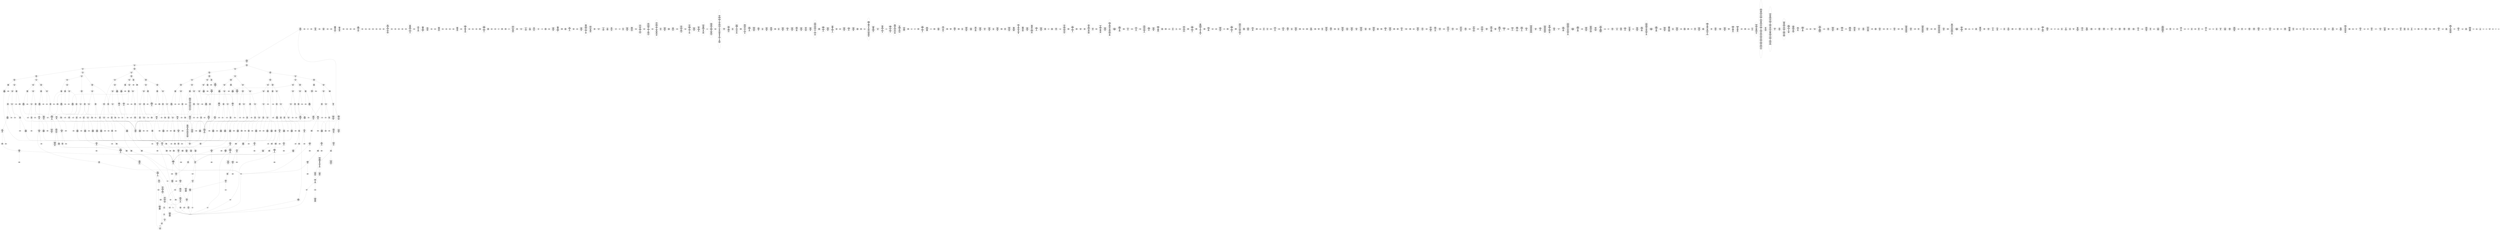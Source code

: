 /* Generated by GvGen v.1.0 (https://www.github.com/stricaud/gvgen) */

digraph G {
compound=true;
   node1 [label="[anywhere]"];
   node2 [label="# 0x0
PUSHX Data
PUSHX Data
MSTORE
PUSHX LogicData
CALLDATASIZE
LT
PUSHX Data
JUMPI
"];
   node3 [label="# 0xd
PUSHX Data
CALLDATALOAD
PUSHX BitData
SHR
PUSHX LogicData
GT
PUSHX Data
JUMPI
"];
   node4 [label="# 0x1e
PUSHX LogicData
GT
PUSHX Data
JUMPI
"];
   node5 [label="# 0x29
PUSHX LogicData
GT
PUSHX Data
JUMPI
"];
   node6 [label="# 0x34
PUSHX LogicData
GT
PUSHX Data
JUMPI
"];
   node7 [label="# 0x3f
PUSHX LogicData
GT
PUSHX Data
JUMPI
"];
   node8 [label="# 0x4a
PUSHX LogicData
EQ
PUSHX Data
JUMPI
"];
   node9 [label="# 0x55
PUSHX LogicData
EQ
PUSHX Data
JUMPI
"];
   node10 [label="# 0x60
PUSHX LogicData
EQ
PUSHX Data
JUMPI
"];
   node11 [label="# 0x6b
PUSHX Data
REVERT
"];
   node12 [label="# 0x6f
JUMPDEST
PUSHX LogicData
EQ
PUSHX Data
JUMPI
"];
   node13 [label="# 0x7b
PUSHX LogicData
EQ
PUSHX Data
JUMPI
"];
   node14 [label="# 0x86
PUSHX Data
REVERT
"];
   node15 [label="# 0x8a
JUMPDEST
PUSHX LogicData
EQ
PUSHX Data
JUMPI
"];
   node16 [label="# 0x96
PUSHX LogicData
EQ
PUSHX Data
JUMPI
"];
   node17 [label="# 0xa1
PUSHX LogicData
EQ
PUSHX Data
JUMPI
"];
   node18 [label="# 0xac
PUSHX LogicData
EQ
PUSHX Data
JUMPI
"];
   node19 [label="# 0xb7
PUSHX Data
REVERT
"];
   node20 [label="# 0xbb
JUMPDEST
PUSHX LogicData
GT
PUSHX Data
JUMPI
"];
   node21 [label="# 0xc7
PUSHX LogicData
GT
PUSHX Data
JUMPI
"];
   node22 [label="# 0xd2
PUSHX LogicData
EQ
PUSHX Data
JUMPI
"];
   node23 [label="# 0xdd
PUSHX LogicData
EQ
PUSHX Data
JUMPI
"];
   node24 [label="# 0xe8
PUSHX LogicData
EQ
PUSHX Data
JUMPI
"];
   node25 [label="# 0xf3
PUSHX Data
REVERT
"];
   node26 [label="# 0xf7
JUMPDEST
PUSHX LogicData
EQ
PUSHX Data
JUMPI
"];
   node27 [label="# 0x103
PUSHX LogicData
EQ
PUSHX Data
JUMPI
"];
   node28 [label="# 0x10e
PUSHX Data
REVERT
"];
   node29 [label="# 0x112
JUMPDEST
PUSHX LogicData
EQ
PUSHX Data
JUMPI
"];
   node30 [label="# 0x11e
PUSHX LogicData
EQ
PUSHX Data
JUMPI
"];
   node31 [label="# 0x129
PUSHX LogicData
EQ
PUSHX Data
JUMPI
"];
   node32 [label="# 0x134
PUSHX LogicData
EQ
PUSHX Data
JUMPI
"];
   node33 [label="# 0x13f
PUSHX Data
REVERT
"];
   node34 [label="# 0x143
JUMPDEST
PUSHX LogicData
GT
PUSHX Data
JUMPI
"];
   node35 [label="# 0x14f
PUSHX LogicData
GT
PUSHX Data
JUMPI
"];
   node36 [label="# 0x15a
PUSHX LogicData
GT
PUSHX Data
JUMPI
"];
   node37 [label="# 0x165
PUSHX LogicData
EQ
PUSHX Data
JUMPI
"];
   node38 [label="# 0x170
PUSHX LogicData
EQ
PUSHX Data
JUMPI
"];
   node39 [label="# 0x17b
PUSHX LogicData
EQ
PUSHX Data
JUMPI
"];
   node40 [label="# 0x186
PUSHX Data
REVERT
"];
   node41 [label="# 0x18a
JUMPDEST
PUSHX LogicData
EQ
PUSHX Data
JUMPI
"];
   node42 [label="# 0x196
PUSHX LogicData
EQ
PUSHX Data
JUMPI
"];
   node43 [label="# 0x1a1
PUSHX Data
REVERT
"];
   node44 [label="# 0x1a5
JUMPDEST
PUSHX LogicData
EQ
PUSHX Data
JUMPI
"];
   node45 [label="# 0x1b1
PUSHX LogicData
EQ
PUSHX Data
JUMPI
"];
   node46 [label="# 0x1bc
PUSHX LogicData
EQ
PUSHX Data
JUMPI
"];
   node47 [label="# 0x1c7
PUSHX LogicData
EQ
PUSHX Data
JUMPI
"];
   node48 [label="# 0x1d2
PUSHX Data
REVERT
"];
   node49 [label="# 0x1d6
JUMPDEST
PUSHX LogicData
GT
PUSHX Data
JUMPI
"];
   node50 [label="# 0x1e2
PUSHX LogicData
EQ
PUSHX Data
JUMPI
"];
   node51 [label="# 0x1ed
PUSHX LogicData
EQ
PUSHX Data
JUMPI
"];
   node52 [label="# 0x1f8
PUSHX LogicData
EQ
PUSHX Data
JUMPI
"];
   node53 [label="# 0x203
PUSHX LogicData
EQ
PUSHX Data
JUMPI
"];
   node54 [label="# 0x20e
PUSHX Data
REVERT
"];
   node55 [label="# 0x212
JUMPDEST
PUSHX LogicData
EQ
PUSHX Data
JUMPI
"];
   node56 [label="# 0x21e
PUSHX LogicData
EQ
PUSHX Data
JUMPI
"];
   node57 [label="# 0x229
PUSHX LogicData
EQ
PUSHX Data
JUMPI
"];
   node58 [label="# 0x234
PUSHX LogicData
EQ
PUSHX Data
JUMPI
"];
   node59 [label="# 0x23f
PUSHX Data
REVERT
"];
   node60 [label="# 0x243
JUMPDEST
PUSHX LogicData
GT
PUSHX Data
JUMPI
"];
   node61 [label="# 0x24f
PUSHX LogicData
GT
PUSHX Data
JUMPI
"];
   node62 [label="# 0x25a
PUSHX LogicData
GT
PUSHX Data
JUMPI
"];
   node63 [label="# 0x265
PUSHX LogicData
GT
PUSHX Data
JUMPI
"];
   node64 [label="# 0x270
PUSHX LogicData
EQ
PUSHX Data
JUMPI
"];
   node65 [label="# 0x27b
PUSHX LogicData
EQ
PUSHX Data
JUMPI
"];
   node66 [label="# 0x286
PUSHX LogicData
EQ
PUSHX Data
JUMPI
"];
   node67 [label="# 0x291
PUSHX Data
REVERT
"];
   node68 [label="# 0x295
JUMPDEST
PUSHX LogicData
EQ
PUSHX Data
JUMPI
"];
   node69 [label="# 0x2a1
PUSHX LogicData
EQ
PUSHX Data
JUMPI
"];
   node70 [label="# 0x2ac
PUSHX Data
REVERT
"];
   node71 [label="# 0x2b0
JUMPDEST
PUSHX LogicData
EQ
PUSHX Data
JUMPI
"];
   node72 [label="# 0x2bc
PUSHX LogicData
EQ
PUSHX Data
JUMPI
"];
   node73 [label="# 0x2c7
PUSHX LogicData
EQ
PUSHX Data
JUMPI
"];
   node74 [label="# 0x2d2
PUSHX LogicData
EQ
PUSHX Data
JUMPI
"];
   node75 [label="# 0x2dd
PUSHX Data
REVERT
"];
   node76 [label="# 0x2e1
JUMPDEST
PUSHX LogicData
GT
PUSHX Data
JUMPI
"];
   node77 [label="# 0x2ed
PUSHX LogicData
GT
PUSHX Data
JUMPI
"];
   node78 [label="# 0x2f8
PUSHX LogicData
EQ
PUSHX Data
JUMPI
"];
   node79 [label="# 0x303
PUSHX LogicData
EQ
PUSHX Data
JUMPI
"];
   node80 [label="# 0x30e
PUSHX LogicData
EQ
PUSHX Data
JUMPI
"];
   node81 [label="# 0x319
PUSHX Data
REVERT
"];
   node82 [label="# 0x31d
JUMPDEST
PUSHX LogicData
EQ
PUSHX Data
JUMPI
"];
   node83 [label="# 0x329
PUSHX LogicData
EQ
PUSHX Data
JUMPI
"];
   node84 [label="# 0x334
PUSHX Data
REVERT
"];
   node85 [label="# 0x338
JUMPDEST
PUSHX LogicData
EQ
PUSHX Data
JUMPI
"];
   node86 [label="# 0x344
PUSHX LogicData
EQ
PUSHX Data
JUMPI
"];
   node87 [label="# 0x34f
PUSHX LogicData
EQ
PUSHX Data
JUMPI
"];
   node88 [label="# 0x35a
PUSHX LogicData
EQ
PUSHX Data
JUMPI
"];
   node89 [label="# 0x365
PUSHX Data
REVERT
"];
   node90 [label="# 0x369
JUMPDEST
PUSHX LogicData
GT
PUSHX Data
JUMPI
"];
   node91 [label="# 0x375
PUSHX LogicData
GT
PUSHX Data
JUMPI
"];
   node92 [label="# 0x380
PUSHX LogicData
GT
PUSHX Data
JUMPI
"];
   node93 [label="# 0x38b
PUSHX LogicData
EQ
PUSHX Data
JUMPI
"];
   node94 [label="# 0x396
PUSHX LogicData
EQ
PUSHX Data
JUMPI
"];
   node95 [label="# 0x3a1
PUSHX LogicData
EQ
PUSHX Data
JUMPI
"];
   node96 [label="# 0x3ac
PUSHX Data
REVERT
"];
   node97 [label="# 0x3b0
JUMPDEST
PUSHX LogicData
EQ
PUSHX Data
JUMPI
"];
   node98 [label="# 0x3bc
PUSHX LogicData
EQ
PUSHX Data
JUMPI
"];
   node99 [label="# 0x3c7
PUSHX Data
REVERT
"];
   node100 [label="# 0x3cb
JUMPDEST
PUSHX LogicData
EQ
PUSHX Data
JUMPI
"];
   node101 [label="# 0x3d7
PUSHX LogicData
EQ
PUSHX Data
JUMPI
"];
   node102 [label="# 0x3e2
PUSHX LogicData
EQ
PUSHX Data
JUMPI
"];
   node103 [label="# 0x3ed
PUSHX LogicData
EQ
PUSHX Data
JUMPI
"];
   node104 [label="# 0x3f8
PUSHX Data
REVERT
"];
   node105 [label="# 0x3fc
JUMPDEST
PUSHX LogicData
GT
PUSHX Data
JUMPI
"];
   node106 [label="# 0x408
PUSHX LogicData
EQ
PUSHX Data
JUMPI
"];
   node107 [label="# 0x413
PUSHX LogicData
EQ
PUSHX Data
JUMPI
"];
   node108 [label="# 0x41e
PUSHX LogicData
EQ
PUSHX Data
JUMPI
"];
   node109 [label="# 0x429
PUSHX LogicData
EQ
PUSHX Data
JUMPI
"];
   node110 [label="# 0x434
PUSHX Data
REVERT
"];
   node111 [label="# 0x438
JUMPDEST
PUSHX LogicData
EQ
PUSHX Data
JUMPI
"];
   node112 [label="# 0x443
PUSHX LogicData
EQ
PUSHX Data
JUMPI
"];
   node113 [label="# 0x44e
PUSHX LogicData
EQ
PUSHX Data
JUMPI
"];
   node114 [label="# 0x459
PUSHX LogicData
EQ
PUSHX Data
JUMPI
"];
   node115 [label="# 0x464
JUMPDEST
PUSHX Data
REVERT
"];
   node116 [label="# 0x469
JUMPDEST
CALLVALUE
ISZERO
PUSHX Data
JUMPI
"];
   node117 [label="# 0x471
PUSHX Data
REVERT
"];
   node118 [label="# 0x475
JUMPDEST
PUSHX Data
PUSHX Data
CALLDATASIZE
PUSHX Data
PUSHX Data
JUMP
"];
   node119 [label="# 0x484
JUMPDEST
PUSHX Data
JUMP
"];
   node120 [label="# 0x489
JUMPDEST
STOP
"];
   node121 [label="# 0x48b
JUMPDEST
CALLVALUE
ISZERO
PUSHX Data
JUMPI
"];
   node122 [label="# 0x493
PUSHX Data
REVERT
"];
   node123 [label="# 0x497
JUMPDEST
PUSHX Data
PUSHX Data
CALLDATASIZE
PUSHX Data
PUSHX Data
JUMP
"];
   node124 [label="# 0x4a6
JUMPDEST
PUSHX Data
JUMP
"];
   node125 [label="# 0x4ab
JUMPDEST
PUSHX MemData
MLOAD
ISZERO
ISZERO
MSTORE
PUSHX ArithData
ADD
"];
   node126 [label="# 0x4b7
JUMPDEST
PUSHX MemData
MLOAD
SUB
RETURN
"];
   node127 [label="# 0x4c0
JUMPDEST
CALLVALUE
ISZERO
PUSHX Data
JUMPI
"];
   node128 [label="# 0x4c8
PUSHX Data
REVERT
"];
   node129 [label="# 0x4cc
JUMPDEST
PUSHX Data
PUSHX Data
CALLDATASIZE
PUSHX Data
PUSHX Data
JUMP
"];
   node130 [label="# 0x4db
JUMPDEST
PUSHX Data
JUMP
"];
   node131 [label="# 0x4e0
JUMPDEST
CALLVALUE
ISZERO
PUSHX Data
JUMPI
"];
   node132 [label="# 0x4e8
PUSHX Data
REVERT
"];
   node133 [label="# 0x4ec
JUMPDEST
PUSHX Data
PUSHX Data
JUMP
"];
   node134 [label="# 0x4f5
JUMPDEST
PUSHX MemData
MLOAD
PUSHX Data
PUSHX Data
JUMP
"];
   node135 [label="# 0x502
JUMPDEST
CALLVALUE
ISZERO
PUSHX Data
JUMPI
"];
   node136 [label="# 0x50a
PUSHX Data
REVERT
"];
   node137 [label="# 0x50e
JUMPDEST
PUSHX Data
PUSHX Data
CALLDATASIZE
PUSHX Data
PUSHX Data
JUMP
"];
   node138 [label="# 0x51d
JUMPDEST
PUSHX Data
JUMP
"];
   node139 [label="# 0x522
JUMPDEST
PUSHX MemData
MLOAD
PUSHX ArithData
PUSHX BitData
PUSHX BitData
SHL
SUB
AND
MSTORE
PUSHX ArithData
ADD
PUSHX Data
JUMP
"];
   node140 [label="# 0x53a
JUMPDEST
PUSHX Data
PUSHX Data
CALLDATASIZE
PUSHX Data
PUSHX Data
JUMP
"];
   node141 [label="# 0x548
JUMPDEST
PUSHX Data
JUMP
"];
   node142 [label="# 0x54d
JUMPDEST
CALLVALUE
ISZERO
PUSHX Data
JUMPI
"];
   node143 [label="# 0x555
PUSHX Data
REVERT
"];
   node144 [label="# 0x559
JUMPDEST
PUSHX Data
PUSHX Data
CALLDATASIZE
PUSHX Data
PUSHX Data
JUMP
"];
   node145 [label="# 0x568
JUMPDEST
PUSHX Data
PUSHX Data
MSTORE
PUSHX Data
MSTORE
PUSHX Data
SHA3
MSTORE
MSTORE
SHA3
SLOAD
PUSHX BitData
AND
PUSHX Data
DIV
AND
JUMP
"];
   node146 [label="# 0x591
JUMPDEST
PUSHX Data
MLOAD
PUSHX BitData
AND
MSTORE
ISZERO
ISZERO
PUSHX ArithData
ADD
MSTORE
ADD
PUSHX Data
JUMP
"];
   node147 [label="# 0x5aa
JUMPDEST
CALLVALUE
ISZERO
PUSHX Data
JUMPI
"];
   node148 [label="# 0x5b2
PUSHX Data
REVERT
"];
   node149 [label="# 0x5b6
JUMPDEST
PUSHX Data
PUSHX Data
JUMP
"];
   node150 [label="# 0x5bf
JUMPDEST
CALLVALUE
ISZERO
PUSHX Data
JUMPI
"];
   node151 [label="# 0x5c7
PUSHX Data
REVERT
"];
   node152 [label="# 0x5cb
JUMPDEST
PUSHX StorData
SLOAD
PUSHX BitData
NOT
ADD
"];
   node153 [label="# 0x5d4
JUMPDEST
PUSHX MemData
MLOAD
MSTORE
PUSHX ArithData
ADD
PUSHX Data
JUMP
"];
   node154 [label="# 0x5e2
JUMPDEST
PUSHX Data
PUSHX Data
JUMP
"];
   node155 [label="# 0x5ea
JUMPDEST
CALLVALUE
ISZERO
PUSHX Data
JUMPI
"];
   node156 [label="# 0x5f2
PUSHX Data
REVERT
"];
   node157 [label="# 0x5f6
JUMPDEST
PUSHX StorData
SLOAD
PUSHX Data
PUSHX BitData
PUSHX BitData
SHL
DIV
PUSHX BitData
AND
JUMP
"];
   node158 [label="# 0x60d
JUMPDEST
PUSHX MemData
MLOAD
PUSHX BitData
AND
MSTORE
PUSHX ArithData
ADD
PUSHX Data
JUMP
"];
   node159 [label="# 0x621
JUMPDEST
CALLVALUE
ISZERO
PUSHX Data
JUMPI
"];
   node160 [label="# 0x629
PUSHX Data
REVERT
"];
   node161 [label="# 0x62d
JUMPDEST
PUSHX Data
PUSHX Data
CALLDATASIZE
PUSHX Data
PUSHX Data
JUMP
"];
   node162 [label="# 0x63c
JUMPDEST
PUSHX Data
JUMP
"];
   node163 [label="# 0x641
JUMPDEST
CALLVALUE
ISZERO
PUSHX Data
JUMPI
"];
   node164 [label="# 0x649
PUSHX Data
REVERT
"];
   node165 [label="# 0x64d
JUMPDEST
PUSHX Data
PUSHX Data
CALLDATASIZE
PUSHX Data
PUSHX Data
JUMP
"];
   node166 [label="# 0x65c
JUMPDEST
PUSHX Data
JUMP
"];
   node167 [label="# 0x661
JUMPDEST
CALLVALUE
ISZERO
PUSHX Data
JUMPI
"];
   node168 [label="# 0x669
PUSHX Data
REVERT
"];
   node169 [label="# 0x66d
JUMPDEST
PUSHX StorData
SLOAD
PUSHX Data
PUSHX ArithData
PUSHX BitData
PUSHX BitData
SHL
SUB
AND
JUMP
"];
   node170 [label="# 0x681
JUMPDEST
PUSHX Data
PUSHX Data
CALLDATASIZE
PUSHX Data
PUSHX Data
JUMP
"];
   node171 [label="# 0x68f
JUMPDEST
PUSHX Data
JUMP
"];
   node172 [label="# 0x694
JUMPDEST
CALLVALUE
ISZERO
PUSHX Data
JUMPI
"];
   node173 [label="# 0x69c
PUSHX Data
REVERT
"];
   node174 [label="# 0x6a0
JUMPDEST
PUSHX Data
PUSHX Data
CALLDATASIZE
PUSHX Data
PUSHX Data
JUMP
"];
   node175 [label="# 0x6af
JUMPDEST
PUSHX Data
JUMP
"];
   node176 [label="# 0x6b4
JUMPDEST
PUSHX Data
MLOAD
PUSHX ArithData
PUSHX BitData
PUSHX BitData
SHL
SUB
AND
MSTORE
PUSHX ArithData
ADD
MSTORE
ADD
PUSHX Data
JUMP
"];
   node177 [label="# 0x6d3
JUMPDEST
CALLVALUE
ISZERO
PUSHX Data
JUMPI
"];
   node178 [label="# 0x6db
PUSHX Data
REVERT
"];
   node179 [label="# 0x6df
JUMPDEST
PUSHX Data
PUSHX Data
CALLDATASIZE
PUSHX Data
PUSHX Data
JUMP
"];
   node180 [label="# 0x6ee
JUMPDEST
PUSHX Data
JUMP
"];
   node181 [label="# 0x6f3
JUMPDEST
CALLVALUE
ISZERO
PUSHX Data
JUMPI
"];
   node182 [label="# 0x6fb
PUSHX Data
REVERT
"];
   node183 [label="# 0x6ff
JUMPDEST
PUSHX StorData
SLOAD
PUSHX Data
PUSHX ArithData
PUSHX BitData
PUSHX BitData
SHL
SUB
AND
JUMP
"];
   node184 [label="# 0x713
JUMPDEST
CALLVALUE
ISZERO
PUSHX Data
JUMPI
"];
   node185 [label="# 0x71b
PUSHX Data
REVERT
"];
   node186 [label="# 0x71f
JUMPDEST
PUSHX StorData
SLOAD
PUSHX Data
PUSHX ArithData
PUSHX BitData
PUSHX BitData
SHL
SUB
AND
JUMP
"];
   node187 [label="# 0x733
JUMPDEST
PUSHX Data
PUSHX Data
CALLDATASIZE
PUSHX Data
PUSHX Data
JUMP
"];
   node188 [label="# 0x741
JUMPDEST
PUSHX Data
JUMP
"];
   node189 [label="# 0x746
JUMPDEST
CALLVALUE
ISZERO
PUSHX Data
JUMPI
"];
   node190 [label="# 0x74e
PUSHX Data
REVERT
"];
   node191 [label="# 0x752
JUMPDEST
PUSHX StorData
SLOAD
PUSHX Data
PUSHX ArithData
PUSHX BitData
PUSHX BitData
SHL
SUB
AND
JUMP
"];
   node192 [label="# 0x766
JUMPDEST
CALLVALUE
ISZERO
PUSHX Data
JUMPI
"];
   node193 [label="# 0x76e
PUSHX Data
REVERT
"];
   node194 [label="# 0x772
JUMPDEST
PUSHX Data
PUSHX Data
CALLDATASIZE
PUSHX Data
PUSHX Data
JUMP
"];
   node195 [label="# 0x781
JUMPDEST
PUSHX Data
JUMP
"];
   node196 [label="# 0x786
JUMPDEST
CALLVALUE
ISZERO
PUSHX Data
JUMPI
"];
   node197 [label="# 0x78e
PUSHX Data
REVERT
"];
   node198 [label="# 0x792
JUMPDEST
PUSHX Data
PUSHX Data
JUMP
"];
   node199 [label="# 0x79b
JUMPDEST
CALLVALUE
ISZERO
PUSHX Data
JUMPI
"];
   node200 [label="# 0x7a3
PUSHX Data
REVERT
"];
   node201 [label="# 0x7a7
JUMPDEST
PUSHX StorData
SLOAD
PUSHX Data
PUSHX BitData
AND
PUSHX BitData
PUSHX Data
DIV
AND
PUSHX Data
DIV
AND
PUSHX BitData
PUSHX BitData
PUSHX BitData
SHL
DIV
AND
PUSHX BitData
PUSHX BitData
SHL
DIV
AND
PUSHX BitData
PUSHX BitData
PUSHX BitData
SHL
DIV
AND
PUSHX BitData
PUSHX BitData
SHL
DIV
AND
PUSHX BitData
PUSHX BitData
SHL
DIV
AND
JUMP
"];
   node202 [label="# 0x814
JUMPDEST
PUSHX Data
MLOAD
PUSHX BitData
AND
MSTORE
PUSHX BitData
AND
PUSHX ArithData
ADD
MSTORE
AND
ADD
MSTORE
PUSHX BitData
AND
PUSHX ArithData
ADD
MSTORE
AND
PUSHX ArithData
ADD
MSTORE
PUSHX BitData
AND
PUSHX ArithData
ADD
MSTORE
AND
PUSHX ArithData
ADD
MSTORE
AND
PUSHX ArithData
ADD
MSTORE
PUSHX ArithData
ADD
PUSHX Data
JUMP
"];
   node203 [label="# 0x876
JUMPDEST
CALLVALUE
ISZERO
PUSHX Data
JUMPI
"];
   node204 [label="# 0x87e
PUSHX Data
REVERT
"];
   node205 [label="# 0x882
JUMPDEST
PUSHX StorData
SLOAD
PUSHX Data
PUSHX BitData
PUSHX BitData
SHL
DIV
PUSHX BitData
AND
JUMP
"];
   node206 [label="# 0x899
JUMPDEST
CALLVALUE
ISZERO
PUSHX Data
JUMPI
"];
   node207 [label="# 0x8a1
PUSHX Data
REVERT
"];
   node208 [label="# 0x8a5
JUMPDEST
PUSHX Data
PUSHX Data
CALLDATASIZE
PUSHX Data
PUSHX Data
JUMP
"];
   node209 [label="# 0x8b4
JUMPDEST
PUSHX Data
JUMP
"];
   node210 [label="# 0x8b9
JUMPDEST
CALLVALUE
ISZERO
PUSHX Data
JUMPI
"];
   node211 [label="# 0x8c1
PUSHX Data
REVERT
"];
   node212 [label="# 0x8c5
JUMPDEST
PUSHX StorData
SLOAD
PUSHX Data
PUSHX ArithData
PUSHX BitData
PUSHX BitData
SHL
SUB
AND
JUMP
"];
   node213 [label="# 0x8d9
JUMPDEST
PUSHX Data
PUSHX Data
CALLDATASIZE
PUSHX Data
PUSHX Data
JUMP
"];
   node214 [label="# 0x8e7
JUMPDEST
PUSHX Data
JUMP
"];
   node215 [label="# 0x8ec
JUMPDEST
CALLVALUE
ISZERO
PUSHX Data
JUMPI
"];
   node216 [label="# 0x8f4
PUSHX Data
REVERT
"];
   node217 [label="# 0x8f8
JUMPDEST
PUSHX Data
PUSHX Data
CALLDATASIZE
PUSHX Data
PUSHX Data
JUMP
"];
   node218 [label="# 0x907
JUMPDEST
PUSHX Data
JUMP
"];
   node219 [label="# 0x90c
JUMPDEST
CALLVALUE
ISZERO
PUSHX Data
JUMPI
"];
   node220 [label="# 0x914
PUSHX Data
REVERT
"];
   node221 [label="# 0x918
JUMPDEST
PUSHX Data
PUSHX Data
CALLDATASIZE
PUSHX Data
PUSHX Data
JUMP
"];
   node222 [label="# 0x927
JUMPDEST
PUSHX Data
JUMP
"];
   node223 [label="# 0x92c
JUMPDEST
PUSHX Data
MLOAD
PUSHX ArithData
PUSHX BitData
PUSHX BitData
SHL
SUB
AND
MSTORE
PUSHX ArithData
PUSHX BitData
PUSHX BitData
SHL
SUB
AND
PUSHX ArithData
ADD
MSTORE
PUSHX BitData
AND
ADD
MSTORE
PUSHX ArithData
ADD
PUSHX Data
JUMP
"];
   node224 [label="# 0x963
JUMPDEST
CALLVALUE
ISZERO
PUSHX Data
JUMPI
"];
   node225 [label="# 0x96b
PUSHX Data
REVERT
"];
   node226 [label="# 0x96f
JUMPDEST
PUSHX Data
PUSHX Data
CALLDATASIZE
PUSHX Data
PUSHX Data
JUMP
"];
   node227 [label="# 0x97e
JUMPDEST
PUSHX Data
JUMP
"];
   node228 [label="# 0x983
JUMPDEST
CALLVALUE
ISZERO
PUSHX Data
JUMPI
"];
   node229 [label="# 0x98b
PUSHX Data
REVERT
"];
   node230 [label="# 0x98f
JUMPDEST
PUSHX Data
PUSHX Data
CALLDATASIZE
PUSHX Data
PUSHX Data
JUMP
"];
   node231 [label="# 0x99e
JUMPDEST
PUSHX Data
JUMP
"];
   node232 [label="# 0x9a3
JUMPDEST
CALLVALUE
ISZERO
PUSHX Data
JUMPI
"];
   node233 [label="# 0x9ab
PUSHX Data
REVERT
"];
   node234 [label="# 0x9af
JUMPDEST
PUSHX Data
PUSHX Data
CALLDATASIZE
PUSHX Data
PUSHX Data
JUMP
"];
   node235 [label="# 0x9be
JUMPDEST
PUSHX Data
JUMP
"];
   node236 [label="# 0x9c3
JUMPDEST
CALLVALUE
ISZERO
PUSHX Data
JUMPI
"];
   node237 [label="# 0x9cb
PUSHX Data
REVERT
"];
   node238 [label="# 0x9cf
JUMPDEST
PUSHX Data
PUSHX Data
JUMP
"];
   node239 [label="# 0x9d8
JUMPDEST
CALLVALUE
ISZERO
PUSHX Data
JUMPI
"];
   node240 [label="# 0x9e0
PUSHX Data
REVERT
"];
   node241 [label="# 0x9e4
JUMPDEST
PUSHX Data
PUSHX Data
CALLDATASIZE
PUSHX Data
PUSHX Data
JUMP
"];
   node242 [label="# 0x9f3
JUMPDEST
PUSHX Data
JUMP
"];
   node243 [label="# 0x9f8
JUMPDEST
CALLVALUE
ISZERO
PUSHX Data
JUMPI
"];
   node244 [label="# 0xa00
PUSHX Data
REVERT
"];
   node245 [label="# 0xa04
JUMPDEST
PUSHX Data
PUSHX Data
JUMP
"];
   node246 [label="# 0xa0e
JUMPDEST
CALLVALUE
ISZERO
PUSHX Data
JUMPI
"];
   node247 [label="# 0xa16
PUSHX Data
REVERT
"];
   node248 [label="# 0xa1a
JUMPDEST
PUSHX Data
PUSHX Data
JUMP
"];
   node249 [label="# 0xa26
JUMPDEST
CALLVALUE
ISZERO
PUSHX Data
JUMPI
"];
   node250 [label="# 0xa2e
PUSHX Data
REVERT
"];
   node251 [label="# 0xa32
JUMPDEST
PUSHX Data
PUSHX Data
CALLDATASIZE
PUSHX Data
PUSHX Data
JUMP
"];
   node252 [label="# 0xa41
JUMPDEST
PUSHX Data
JUMP
"];
   node253 [label="# 0xa46
JUMPDEST
CALLVALUE
ISZERO
PUSHX Data
JUMPI
"];
   node254 [label="# 0xa4e
PUSHX Data
REVERT
"];
   node255 [label="# 0xa52
JUMPDEST
PUSHX Data
PUSHX Data
JUMP
"];
   node256 [label="# 0xa5b
JUMPDEST
CALLVALUE
ISZERO
PUSHX Data
JUMPI
"];
   node257 [label="# 0xa63
PUSHX Data
REVERT
"];
   node258 [label="# 0xa67
JUMPDEST
PUSHX StorData
SLOAD
PUSHX ArithData
PUSHX BitData
PUSHX BitData
SHL
SUB
AND
PUSHX Data
JUMP
"];
   node259 [label="# 0xa79
JUMPDEST
CALLVALUE
ISZERO
PUSHX Data
JUMPI
"];
   node260 [label="# 0xa81
PUSHX Data
REVERT
"];
   node261 [label="# 0xa85
JUMPDEST
PUSHX Data
PUSHX Data
JUMP
"];
   node262 [label="# 0xa8f
JUMPDEST
CALLVALUE
ISZERO
PUSHX Data
JUMPI
"];
   node263 [label="# 0xa97
PUSHX Data
REVERT
"];
   node264 [label="# 0xa9b
JUMPDEST
PUSHX Data
PUSHX Data
CALLDATASIZE
PUSHX Data
PUSHX Data
JUMP
"];
   node265 [label="# 0xaaa
JUMPDEST
CALLER
PUSHX Data
MSTORE
PUSHX Data
PUSHX Data
MSTORE
PUSHX Data
SHA3
SLOAD
PUSHX ArithData
PUSHX BitData
PUSHX BitData
SHL
SUB
NOT
AND
PUSHX ArithData
PUSHX BitData
PUSHX BitData
SHL
SUB
AND
OR
SSTORE
JUMP
"];
   node266 [label="# 0xad9
JUMPDEST
CALLVALUE
ISZERO
PUSHX Data
JUMPI
"];
   node267 [label="# 0xae1
PUSHX Data
REVERT
"];
   node268 [label="# 0xae5
JUMPDEST
PUSHX Data
PUSHX Data
JUMP
"];
   node269 [label="# 0xaee
JUMPDEST
CALLVALUE
ISZERO
PUSHX Data
JUMPI
"];
   node270 [label="# 0xaf6
PUSHX Data
REVERT
"];
   node271 [label="# 0xafa
JUMPDEST
PUSHX Data
PUSHX Data
JUMP
"];
   node272 [label="# 0xb04
JUMPDEST
CALLVALUE
ISZERO
PUSHX Data
JUMPI
"];
   node273 [label="# 0xb0c
PUSHX Data
REVERT
"];
   node274 [label="# 0xb10
JUMPDEST
PUSHX Data
PUSHX Data
CALLDATASIZE
PUSHX Data
PUSHX Data
JUMP
"];
   node275 [label="# 0xb1f
JUMPDEST
PUSHX Data
JUMP
"];
   node276 [label="# 0xb24
JUMPDEST
CALLVALUE
ISZERO
PUSHX Data
JUMPI
"];
   node277 [label="# 0xb2c
PUSHX Data
REVERT
"];
   node278 [label="# 0xb30
JUMPDEST
PUSHX Data
PUSHX Data
CALLDATASIZE
PUSHX Data
PUSHX Data
JUMP
"];
   node279 [label="# 0xb3f
JUMPDEST
MLOAD
PUSHX ArithData
ADD
ADD
MLOAD
PUSHX Data
MSTORE
ADD
ADD
SHA3
MSTORE
SLOAD
PUSHX BitData
AND
JUMP
"];
   node280 [label="# 0xb5f
JUMPDEST
CALLVALUE
ISZERO
PUSHX Data
JUMPI
"];
   node281 [label="# 0xb67
PUSHX Data
REVERT
"];
   node282 [label="# 0xb6b
JUMPDEST
PUSHX Data
PUSHX StorData
SLOAD
JUMP
"];
   node283 [label="# 0xb75
JUMPDEST
CALLVALUE
ISZERO
PUSHX Data
JUMPI
"];
   node284 [label="# 0xb7d
PUSHX Data
REVERT
"];
   node285 [label="# 0xb81
JUMPDEST
PUSHX Data
PUSHX Data
CALLDATASIZE
PUSHX Data
PUSHX Data
JUMP
"];
   node286 [label="# 0xb90
JUMPDEST
PUSHX Data
PUSHX Data
MSTORE
PUSHX Data
MSTORE
PUSHX Data
SHA3
SLOAD
PUSHX ArithData
PUSHX BitData
PUSHX BitData
SHL
SUB
AND
JUMP
"];
   node287 [label="# 0xbab
JUMPDEST
CALLVALUE
ISZERO
PUSHX Data
JUMPI
"];
   node288 [label="# 0xbb3
PUSHX Data
REVERT
"];
   node289 [label="# 0xbb7
JUMPDEST
PUSHX Data
PUSHX Data
JUMP
"];
   node290 [label="# 0xbc0
JUMPDEST
PUSHX MemData
MLOAD
PUSHX BitData
AND
MSTORE
PUSHX ArithData
ADD
PUSHX Data
JUMP
"];
   node291 [label="# 0xbd2
JUMPDEST
PUSHX Data
PUSHX Data
CALLDATASIZE
PUSHX Data
PUSHX Data
JUMP
"];
   node292 [label="# 0xbe0
JUMPDEST
PUSHX Data
JUMP
"];
   node293 [label="# 0xbe5
JUMPDEST
CALLVALUE
ISZERO
PUSHX Data
JUMPI
"];
   node294 [label="# 0xbed
PUSHX Data
REVERT
"];
   node295 [label="# 0xbf1
JUMPDEST
PUSHX Data
PUSHX Data
JUMP
"];
   node296 [label="# 0xbfa
JUMPDEST
CALLVALUE
ISZERO
PUSHX Data
JUMPI
"];
   node297 [label="# 0xc02
PUSHX Data
REVERT
"];
   node298 [label="# 0xc06
JUMPDEST
PUSHX Data
PUSHX Data
CALLDATASIZE
PUSHX Data
PUSHX Data
JUMP
"];
   node299 [label="# 0xc15
JUMPDEST
PUSHX Data
JUMP
"];
   node300 [label="# 0xc1a
JUMPDEST
CALLVALUE
ISZERO
PUSHX Data
JUMPI
"];
   node301 [label="# 0xc22
PUSHX Data
REVERT
"];
   node302 [label="# 0xc26
JUMPDEST
PUSHX Data
PUSHX Data
CALLDATASIZE
PUSHX Data
PUSHX Data
JUMP
"];
   node303 [label="# 0xc35
JUMPDEST
PUSHX Data
PUSHX Data
MSTORE
PUSHX Data
MSTORE
PUSHX Data
SHA3
SLOAD
PUSHX BitData
AND
JUMP
"];
   node304 [label="# 0xc4a
JUMPDEST
CALLVALUE
ISZERO
PUSHX Data
JUMPI
"];
   node305 [label="# 0xc52
PUSHX Data
REVERT
"];
   node306 [label="# 0xc56
JUMPDEST
PUSHX Data
PUSHX Data
JUMP
"];
   node307 [label="# 0xc60
JUMPDEST
CALLVALUE
ISZERO
PUSHX Data
JUMPI
"];
   node308 [label="# 0xc68
PUSHX Data
REVERT
"];
   node309 [label="# 0xc6c
JUMPDEST
PUSHX Data
PUSHX Data
CALLDATASIZE
PUSHX Data
PUSHX Data
JUMP
"];
   node310 [label="# 0xc7b
JUMPDEST
PUSHX Data
JUMP
"];
   node311 [label="# 0xc80
JUMPDEST
CALLVALUE
ISZERO
PUSHX Data
JUMPI
"];
   node312 [label="# 0xc88
PUSHX Data
REVERT
"];
   node313 [label="# 0xc8c
JUMPDEST
PUSHX Data
PUSHX Data
CALLDATASIZE
PUSHX Data
PUSHX Data
JUMP
"];
   node314 [label="# 0xc9b
JUMPDEST
PUSHX Data
JUMP
"];
   node315 [label="# 0xca0
JUMPDEST
CALLVALUE
ISZERO
PUSHX Data
JUMPI
"];
   node316 [label="# 0xca8
PUSHX Data
REVERT
"];
   node317 [label="# 0xcac
JUMPDEST
PUSHX Data
PUSHX Data
CALLDATASIZE
PUSHX Data
PUSHX Data
JUMP
"];
   node318 [label="# 0xcbb
JUMPDEST
PUSHX Data
JUMP
"];
   node319 [label="# 0xcc0
JUMPDEST
CALLVALUE
ISZERO
PUSHX Data
JUMPI
"];
   node320 [label="# 0xcc8
PUSHX Data
REVERT
"];
   node321 [label="# 0xccc
JUMPDEST
PUSHX Data
PUSHX StorData
SLOAD
JUMP
"];
   node322 [label="# 0xcd6
JUMPDEST
CALLVALUE
ISZERO
PUSHX Data
JUMPI
"];
   node323 [label="# 0xcde
PUSHX Data
REVERT
"];
   node324 [label="# 0xce2
JUMPDEST
PUSHX Data
PUSHX Data
CALLDATASIZE
PUSHX Data
PUSHX Data
JUMP
"];
   node325 [label="# 0xcf1
JUMPDEST
PUSHX Data
JUMP
"];
   node326 [label="# 0xcf6
JUMPDEST
CALLVALUE
ISZERO
PUSHX Data
JUMPI
"];
   node327 [label="# 0xcfe
PUSHX Data
REVERT
"];
   node328 [label="# 0xd02
JUMPDEST
PUSHX StorData
SLOAD
PUSHX Data
PUSHX BitData
PUSHX BitData
SHL
DIV
PUSHX BitData
AND
JUMP
"];
   node329 [label="# 0xd19
JUMPDEST
CALLVALUE
ISZERO
PUSHX Data
JUMPI
"];
   node330 [label="# 0xd21
PUSHX Data
REVERT
"];
   node331 [label="# 0xd25
JUMPDEST
PUSHX Data
PUSHX Data
CALLDATASIZE
PUSHX Data
PUSHX Data
JUMP
"];
   node332 [label="# 0xd34
JUMPDEST
PUSHX Data
PUSHX Data
MSTORE
PUSHX Data
MSTORE
PUSHX Data
SHA3
SLOAD
PUSHX BitData
AND
JUMP
"];
   node333 [label="# 0xd49
JUMPDEST
CALLVALUE
ISZERO
PUSHX Data
JUMPI
"];
   node334 [label="# 0xd51
PUSHX Data
REVERT
"];
   node335 [label="# 0xd55
JUMPDEST
PUSHX Data
PUSHX Data
CALLDATASIZE
PUSHX Data
PUSHX Data
JUMP
"];
   node336 [label="# 0xd64
JUMPDEST
PUSHX Data
JUMP
"];
   node337 [label="# 0xd69
JUMPDEST
CALLVALUE
ISZERO
PUSHX Data
JUMPI
"];
   node338 [label="# 0xd71
PUSHX Data
REVERT
"];
   node339 [label="# 0xd75
JUMPDEST
PUSHX Data
PUSHX Data
CALLDATASIZE
PUSHX Data
PUSHX Data
JUMP
"];
   node340 [label="# 0xd84
JUMPDEST
PUSHX ArithData
PUSHX BitData
PUSHX BitData
SHL
SUB
AND
PUSHX Data
MSTORE
PUSHX Data
PUSHX Data
MSTORE
PUSHX Data
SHA3
AND
MSTORE
MSTORE
SHA3
SLOAD
PUSHX BitData
AND
JUMP
"];
   node341 [label="# 0xdb2
JUMPDEST
PUSHX Data
PUSHX Data
CALLDATASIZE
PUSHX Data
PUSHX Data
JUMP
"];
   node342 [label="# 0xdc0
JUMPDEST
PUSHX Data
JUMP
"];
   node343 [label="# 0xdc5
JUMPDEST
CALLVALUE
ISZERO
PUSHX Data
JUMPI
"];
   node344 [label="# 0xdcd
PUSHX Data
REVERT
"];
   node345 [label="# 0xdd1
JUMPDEST
PUSHX Data
PUSHX Data
JUMP
"];
   node346 [label="# 0xdf9
JUMPDEST
CALLVALUE
ISZERO
PUSHX Data
JUMPI
"];
   node347 [label="# 0xe01
PUSHX Data
REVERT
"];
   node348 [label="# 0xe05
JUMPDEST
PUSHX Data
PUSHX Data
CALLDATASIZE
PUSHX Data
PUSHX Data
JUMP
"];
   node349 [label="# 0xe14
JUMPDEST
PUSHX Data
JUMP
"];
   node350 [label="# 0xe19
JUMPDEST
CALLVALUE
ISZERO
PUSHX Data
JUMPI
"];
   node351 [label="# 0xe21
PUSHX Data
REVERT
"];
   node352 [label="# 0xe25
JUMPDEST
PUSHX Data
PUSHX Data
CALLDATASIZE
PUSHX Data
PUSHX Data
JUMP
"];
   node353 [label="# 0xe34
JUMPDEST
PUSHX Data
JUMP
"];
   node354 [label="# 0xe39
JUMPDEST
CALLVALUE
ISZERO
PUSHX Data
JUMPI
"];
   node355 [label="# 0xe41
PUSHX Data
REVERT
"];
   node356 [label="# 0xe45
JUMPDEST
PUSHX Data
PUSHX Data
JUMP
"];
   node357 [label="# 0xe4e
JUMPDEST
CALLVALUE
ISZERO
PUSHX Data
JUMPI
"];
   node358 [label="# 0xe56
PUSHX Data
REVERT
"];
   node359 [label="# 0xe5a
JUMPDEST
PUSHX Data
PUSHX StorData
SLOAD
JUMP
"];
   node360 [label="# 0xe64
JUMPDEST
PUSHX Data
PUSHX Data
JUMP
"];
   node361 [label="# 0xe6c
JUMPDEST
PUSHX StorData
SLOAD
PUSHX ArithData
PUSHX BitData
PUSHX BitData
SHL
SUB
NOT
AND
PUSHX ArithData
PUSHX BitData
PUSHX BitData
SHL
SUB
AND
OR
SSTORE
JUMP
"];
   node362 [label="# 0xe8e
JUMPDEST
PUSHX Data
PUSHX Data
PUSHX Data
JUMP
"];
   node363 [label="# 0xe99
JUMPDEST
PUSHX Data
JUMPI
"];
   node364 [label="# 0xe9f
PUSHX Data
PUSHX Data
JUMP
"];
   node365 [label="# 0xea8
JUMPDEST
JUMP
"];
   node366 [label="# 0xeae
JUMPDEST
PUSHX Data
PUSHX Data
JUMP
"];
   node367 [label="# 0xeb6
JUMPDEST
PUSHX Data
PUSHX Data
JUMP
"];
   node368 [label="# 0xec0
JUMPDEST
JUMP
"];
   node369 [label="# 0xec4
JUMPDEST
PUSHX Data
PUSHX StorData
SLOAD
PUSHX Data
PUSHX Data
JUMP
"];
   node370 [label="# 0xed3
JUMPDEST
PUSHX ArithData
ADD
PUSHX ArithData
DIV
MUL
PUSHX ArithData
ADD
PUSHX MemData
MLOAD
ADD
PUSHX Data
MSTORE
MSTORE
PUSHX ArithData
ADD
SLOAD
PUSHX Data
PUSHX Data
JUMP
"];
   node371 [label="# 0xeff
JUMPDEST
ISZERO
PUSHX Data
JUMPI
"];
   node372 [label="# 0xf06
PUSHX LogicData
LT
PUSHX Data
JUMPI
"];
   node373 [label="# 0xf0e
PUSHX ArithData
SLOAD
DIV
MUL
MSTORE
PUSHX ArithData
ADD
PUSHX Data
JUMP
"];
   node374 [label="# 0xf21
JUMPDEST
ADD
PUSHX Data
MSTORE
PUSHX Data
PUSHX Data
SHA3
"];
   node375 [label="# 0xf2f
JUMPDEST
SLOAD
MSTORE
PUSHX ArithData
ADD
PUSHX ArithData
ADD
GT
PUSHX Data
JUMPI
"];
   node376 [label="# 0xf43
SUB
PUSHX BitData
AND
ADD
"];
   node377 [label="# 0xf4c
JUMPDEST
JUMP
"];
   node378 [label="# 0xf56
JUMPDEST
PUSHX Data
PUSHX Data
PUSHX Data
JUMP
"];
   node379 [label="# 0xf61
JUMPDEST
PUSHX Data
JUMPI
"];
   node380 [label="# 0xf66
PUSHX MemData
MLOAD
PUSHX Data
MSTORE
PUSHX ArithData
ADD
PUSHX MemData
MLOAD
SUB
REVERT
"];
   node381 [label="# 0xf97
JUMPDEST
PUSHX Data
MSTORE
PUSHX Data
PUSHX Data
MSTORE
PUSHX Data
SHA3
SLOAD
PUSHX ArithData
PUSHX BitData
PUSHX BitData
SHL
SUB
AND
JUMP
"];
   node382 [label="# 0xfb3
JUMPDEST
PUSHX Data
PUSHX Data
JUMP
"];
   node383 [label="# 0xfbc
JUMPDEST
PUSHX Data
PUSHX Data
PUSHX Data
JUMP
"];
   node384 [label="# 0xfc7
JUMPDEST
CALLER
PUSHX ArithData
PUSHX BitData
PUSHX BitData
SHL
SUB
AND
EQ
PUSHX Data
JUMPI
"];
   node385 [label="# 0xfda
PUSHX Data
CALLER
PUSHX Data
JUMP
"];
   node386 [label="# 0xfe3
JUMPDEST
PUSHX Data
JUMPI
"];
   node387 [label="# 0xfe8
PUSHX MemData
MLOAD
PUSHX Data
MSTORE
PUSHX ArithData
ADD
PUSHX MemData
MLOAD
SUB
REVERT
"];
   node388 [label="# 0x1019
JUMPDEST
PUSHX Data
MSTORE
PUSHX Data
PUSHX Data
MSTORE
PUSHX MemData
SHA3
SLOAD
PUSHX ArithData
PUSHX BitData
PUSHX BitData
SHL
SUB
NOT
AND
PUSHX ArithData
PUSHX BitData
PUSHX BitData
SHL
SUB
AND
OR
SSTORE
MLOAD
AND
PUSHX Data
LOGX
JUMP
"];
   node389 [label="# 0x1075
JUMPDEST
PUSHX StorData
SLOAD
PUSHX Data
PUSHX Data
JUMP
"];
   node390 [label="# 0x1082
JUMPDEST
PUSHX ArithData
ADD
PUSHX ArithData
DIV
MUL
PUSHX ArithData
ADD
PUSHX MemData
MLOAD
ADD
PUSHX Data
MSTORE
MSTORE
PUSHX ArithData
ADD
SLOAD
PUSHX Data
PUSHX Data
JUMP
"];
   node391 [label="# 0x10ae
JUMPDEST
ISZERO
PUSHX Data
JUMPI
"];
   node392 [label="# 0x10b5
PUSHX LogicData
LT
PUSHX Data
JUMPI
"];
   node393 [label="# 0x10bd
PUSHX ArithData
SLOAD
DIV
MUL
MSTORE
PUSHX ArithData
ADD
PUSHX Data
JUMP
"];
   node394 [label="# 0x10d0
JUMPDEST
ADD
PUSHX Data
MSTORE
PUSHX Data
PUSHX Data
SHA3
"];
   node395 [label="# 0x10de
JUMPDEST
SLOAD
MSTORE
PUSHX ArithData
ADD
PUSHX ArithData
ADD
GT
PUSHX Data
JUMPI
"];
   node396 [label="# 0x10f2
SUB
PUSHX BitData
AND
ADD
"];
   node397 [label="# 0x10fb
JUMPDEST
JUMP
"];
   node398 [label="# 0x1103
JUMPDEST
CALLER
ORIGIN
EQ
PUSHX Data
JUMPI
"];
   node399 [label="# 0x110b
PUSHX MemData
MLOAD
PUSHX BitData
PUSHX BitData
SHL
MSTORE
PUSHX ArithData
ADD
PUSHX MemData
MLOAD
SUB
REVERT
"];
   node400 [label="# 0x1123
JUMPDEST
PUSHX StorData
SLOAD
PUSHX BitData
PUSHX BitData
SHL
DIV
PUSHX BitData
AND
PUSHX ArithData
SUB
PUSHX Data
JUMPI
"];
   node401 [label="# 0x1138
PUSHX MemData
MLOAD
PUSHX Data
MSTORE
PUSHX ArithData
ADD
PUSHX MemData
MLOAD
SUB
REVERT
"];
   node402 [label="# 0x1169
JUMPDEST
PUSHX StorData
SLOAD
PUSHX BitData
PUSHX BitData
SHL
DIV
PUSHX BitData
AND
TIMESTAMP
LT
PUSHX Data
JUMPI
"];
   node403 [label="# 0x1183
PUSHX StorData
SLOAD
PUSHX BitData
PUSHX BitData
SHL
DIV
PUSHX BitData
AND
TIMESTAMP
GT
"];
   node404 [label="# 0x1198
JUMPDEST
ISZERO
PUSHX Data
JUMPI
"];
   node405 [label="# 0x119e
PUSHX MemData
MLOAD
PUSHX BitData
PUSHX BitData
SHL
MSTORE
PUSHX ArithData
ADD
PUSHX MemData
MLOAD
SUB
REVERT
"];
   node406 [label="# 0x11b6
JUMPDEST
PUSHX StorData
SLOAD
PUSHX BitData
AND
PUSHX Data
MSTORE
PUSHX Data
PUSHX ArithData
MSTORE
PUSHX Data
SHA3
CALLER
MSTORE
MSTORE
SHA3
MLOAD
ADD
MSTORE
SLOAD
PUSHX BitData
AND
MSTORE
PUSHX Data
DIV
AND
ISZERO
ISZERO
ADD
MSTORE
PUSHX Data
JUMPI
"];
   node407 [label="# 0x11fd
PUSHX StorData
SLOAD
PUSHX Data
PUSHX Data
PUSHX Data
DIV
PUSHX BitData
AND
PUSHX Data
JUMP
"];
   node408 [label="# 0x1224
JUMPDEST
CALLVALUE
LT
ISZERO
PUSHX Data
JUMPI
"];
   node409 [label="# 0x122c
PUSHX MemData
MLOAD
PUSHX Data
MSTORE
PUSHX ArithData
ADD
PUSHX MemData
MLOAD
SUB
REVERT
"];
   node410 [label="# 0x125d
JUMPDEST
PUSHX Data
PUSHX Data
PUSHX ArithData
ADD
MLOAD
PUSHX BitData
AND
PUSHX LogicData
LT
PUSHX Data
JUMPI
"];
   node411 [label="# 0x1272
PUSHX Data
PUSHX Data
JUMP
"];
   node412 [label="# 0x1279
JUMPDEST
PUSHX ArithData
MUL
ADD
PUSHX ArithData
ADD
SLOAD
PUSHX StorData
SLOAD
CALLVALUE
ADD
SSTORE
MLOAD
PUSHX ArithData
PUSHX BitData
PUSHX BitData
SHL
SUB
AND
ADD
PUSHX Data
PUSHX BitData
AND
PUSHX LogicData
LT
PUSHX Data
JUMPI
"];
   node413 [label="# 0x12ad
PUSHX Data
PUSHX Data
JUMP
"];
   node414 [label="# 0x12b4
JUMPDEST
PUSHX ArithData
MUL
ADD
PUSHX ArithData
ADD
PUSHX ArithData
PUSHX ArithData
EXP
SLOAD
PUSHX ArithData
PUSHX BitData
PUSHX BitData
SHL
SUB
MUL
NOT
AND
PUSHX ArithData
PUSHX BitData
PUSHX BitData
SHL
SUB
AND
MUL
OR
SSTORE
TIMESTAMP
PUSHX Data
PUSHX ArithData
ADD
MLOAD
PUSHX BitData
AND
PUSHX LogicData
LT
PUSHX Data
JUMPI
"];
   node415 [label="# 0x12f3
PUSHX Data
PUSHX Data
JUMP
"];
   node416 [label="# 0x12fa
JUMPDEST
PUSHX ArithData
MUL
ADD
PUSHX ArithData
ADD
SLOAD
PUSHX ArithData
PUSHX BitData
PUSHX BitData
SHL
SUB
AND
PUSHX BitData
PUSHX BitData
SHL
PUSHX BitData
AND
MUL
OR
SSTORE
PUSHX StorData
SLOAD
PUSHX Data
MLOAD
AND
MSTORE
CALLVALUE
PUSHX ArithData
ADD
MSTORE
CALLER
PUSHX BitData
AND
PUSHX Data
ADD
PUSHX MemData
MLOAD
SUB
LOGX
PUSHX Data
JUMP
"];
   node417 [label="# 0x1376
JUMPDEST
PUSHX StorData
SLOAD
PUSHX Data
PUSHX Data
PUSHX Data
DIV
PUSHX BitData
AND
PUSHX Data
JUMP
"];
   node418 [label="# 0x1397
JUMPDEST
CALLVALUE
LT
ISZERO
PUSHX Data
JUMPI
"];
   node419 [label="# 0x139f
PUSHX MemData
MLOAD
PUSHX Data
MSTORE
PUSHX ArithData
ADD
PUSHX MemData
MLOAD
SUB
REVERT
"];
   node420 [label="# 0x13d0
JUMPDEST
PUSHX Data
PUSHX Data
PUSHX Data
JUMP
"];
   node421 [label="# 0x13da
JUMPDEST
PUSHX Data
PUSHX Data
PUSHX BitData
AND
PUSHX LogicData
LT
PUSHX Data
JUMPI
"];
   node422 [label="# 0x13ed
PUSHX Data
PUSHX Data
JUMP
"];
   node423 [label="# 0x13f4
JUMPDEST
PUSHX ArithData
MUL
ADD
PUSHX ArithData
ADD
SLOAD
PUSHX ArithData
PUSHX BitData
PUSHX BitData
SHL
SUB
AND
PUSHX Data
PUSHX Data
PUSHX BitData
AND
PUSHX LogicData
LT
PUSHX Data
JUMPI
"];
   node424 [label="# 0x1418
PUSHX Data
PUSHX Data
JUMP
"];
   node425 [label="# 0x141f
JUMPDEST
PUSHX ArithData
MUL
ADD
SLOAD
PUSHX StorData
SLOAD
PUSHX ArithData
PUSHX BitData
PUSHX BitData
SHL
SUB
AND
PUSHX Data
PUSHX BitData
PUSHX BitData
SHL
DIV
PUSHX BitData
AND
MUL
DIV
ADD
CALLVALUE
LT
ISZERO
PUSHX Data
JUMPI
"];
   node426 [label="# 0x144e
PUSHX MemData
MLOAD
PUSHX Data
MSTORE
PUSHX ArithData
ADD
PUSHX MemData
MLOAD
SUB
REVERT
"];
   node427 [label="# 0x147f
JUMPDEST
PUSHX StorData
SLOAD
CALLVALUE
SUB
ADD
SSTORE
PUSHX ArithData
PUSHX BitData
PUSHX BitData
SHL
SUB
AND
ISZERO
PUSHX Data
JUMPI
"];
   node428 [label="# 0x149a
PUSHX StorData
SLOAD
PUSHX BitData
AND
PUSHX Data
MSTORE
PUSHX Data
PUSHX Data
MSTORE
PUSHX Data
SHA3
PUSHX ArithData
PUSHX BitData
PUSHX BitData
SHL
SUB
AND
MSTORE
MSTORE
SHA3
SLOAD
PUSHX BitData
NOT
AND
SSTORE
PUSHX Data
PUSHX Data
JUMP
"];
   node429 [label="# 0x14d5
JUMPDEST
"];
   node430 [label="# 0x14d7
JUMPDEST
PUSHX MemData
MLOAD
PUSHX ArithData
ADD
PUSHX Data
MSTORE
CALLER
PUSHX ArithData
PUSHX BitData
PUSHX BitData
SHL
SUB
AND
MSTORE
PUSHX ArithData
ADD
CALLVALUE
PUSHX ArithData
PUSHX BitData
PUSHX BitData
SHL
SUB
AND
MSTORE
PUSHX ArithData
ADD
TIMESTAMP
PUSHX BitData
AND
MSTORE
PUSHX Data
PUSHX BitData
AND
PUSHX LogicData
LT
PUSHX Data
JUMPI
"];
   node431 [label="# 0x151d
PUSHX Data
PUSHX Data
JUMP
"];
   node432 [label="# 0x1524
JUMPDEST
MLOAD
PUSHX ArithData
MUL
ADD
SLOAD
PUSHX ArithData
PUSHX BitData
PUSHX BitData
SHL
SUB
AND
PUSHX ArithData
PUSHX BitData
PUSHX BitData
SHL
SUB
NOT
AND
OR
SSTORE
PUSHX ArithData
ADD
MLOAD
PUSHX Data
ADD
MLOAD
PUSHX BitData
AND
PUSHX BitData
PUSHX BitData
SHL
MUL
PUSHX ArithData
PUSHX BitData
PUSHX BitData
SHL
SUB
AND
OR
PUSHX ArithData
ADD
SSTORE
MLOAD
ADD
MSTORE
PUSHX BitData
AND
MSTORE
ADD
MSTORE
PUSHX StorData
SLOAD
PUSHX BitData
AND
PUSHX Data
MSTORE
PUSHX Data
MSTORE
SHA3
CALLER
MSTORE
MSTORE
SHA3
MLOAD
SLOAD
MLOAD
ISZERO
ISZERO
PUSHX ArithData
MUL
PUSHX BitData
NOT
AND
AND
OR
OR
SSTORE
SLOAD
MLOAD
AND
PUSHX Data
PUSHX Data
CALLVALUE
MSTORE
PUSHX ArithData
ADD
JUMP
"];
   node433 [label="# 0x1609
JUMPDEST
PUSHX MemData
MLOAD
SUB
LOGX
"];
   node434 [label="# 0x1615
JUMPDEST
PUSHX StorData
SLOAD
PUSHX BitData
PUSHX BitData
SHL
DIV
PUSHX BitData
AND
PUSHX Data
TIMESTAMP
PUSHX BitData
PUSHX BitData
SHL
DIV
PUSHX BitData
AND
PUSHX Data
JUMP
"];
   node435 [label="# 0x163e
JUMPDEST
LT
ISZERO
PUSHX Data
JUMPI
"];
   node436 [label="# 0x1645
PUSHX StorData
SLOAD
PUSHX BitData
TIMESTAMP
PUSHX BitData
PUSHX BitData
PUSHX BitData
SHL
DIV
AND
ADD
AND
PUSHX BitData
PUSHX BitData
SHL
MUL
PUSHX BitData
AND
OR
SSTORE
PUSHX MemData
MLOAD
AND
AND
OR
PUSHX Data
PUSHX Data
LOGX
"];
   node437 [label="# 0x16c3
JUMPDEST
JUMP
"];
   node438 [label="# 0x16c6
JUMPDEST
PUSHX Data
PUSHX Data
JUMP
"];
   node439 [label="# 0x16ce
JUMPDEST
PUSHX StorData
SLOAD
PUSHX BitData
AND
PUSHX BitData
PUSHX BitData
SHL
PUSHX BitData
AND
MUL
PUSHX BitData
AND
OR
PUSHX BitData
PUSHX BitData
SHL
AND
MUL
OR
PUSHX BitData
AND
PUSHX BitData
PUSHX BitData
SHL
AND
MUL
OR
SSTORE
JUMP
"];
   node440 [label="# 0x1768
JUMPDEST
PUSHX StorData
SLOAD
PUSHX ArithData
PUSHX BitData
PUSHX BitData
SHL
SUB
AND
CALLER
EQ
PUSHX Data
JUMPI
"];
   node441 [label="# 0x177b
PUSHX MemData
MLOAD
PUSHX BitData
PUSHX BitData
SHL
MSTORE
PUSHX ArithData
ADD
PUSHX MemData
MLOAD
SUB
REVERT
"];
   node442 [label="# 0x1793
JUMPDEST
PUSHX Data
PUSHX Data
PUSHX StorData
SLOAD
PUSHX BitData
NOT
ADD
JUMP
"];
   node443 [label="# 0x17a3
JUMPDEST
LT
ISZERO
PUSHX Data
JUMPI
"];
   node444 [label="# 0x17aa
PUSHX MemData
MLOAD
PUSHX Data
MSTORE
PUSHX ArithData
ADD
PUSHX MemData
MLOAD
SUB
REVERT
"];
   node445 [label="# 0x17db
JUMPDEST
PUSHX Data
PUSHX BitData
AND
PUSHX Data
PUSHX StorData
SLOAD
PUSHX BitData
NOT
ADD
JUMP
"];
   node446 [label="# 0x17ef
JUMPDEST
PUSHX Data
PUSHX Data
JUMP
"];
   node447 [label="# 0x17f9
JUMPDEST
GT
ISZERO
PUSHX Data
JUMPI
"];
   node448 [label="# 0x1800
PUSHX MemData
MLOAD
PUSHX Data
MSTORE
PUSHX ArithData
ADD
PUSHX MemData
MLOAD
SUB
REVERT
"];
   node449 [label="# 0x1831
JUMPDEST
PUSHX LogicData
PUSHX BitData
AND
GT
ISZERO
PUSHX Data
JUMPI
"];
   node450 [label="# 0x183e
PUSHX MemData
MLOAD
PUSHX Data
MSTORE
PUSHX ArithData
ADD
PUSHX MemData
MLOAD
SUB
REVERT
"];
   node451 [label="# 0x186f
JUMPDEST
PUSHX StorData
SLOAD
PUSHX BitData
PUSHX BitData
SHL
DIV
PUSHX BitData
AND
ISZERO
PUSHX Data
JUMPI
"];
   node452 [label="# 0x1882
PUSHX MemData
MLOAD
PUSHX Data
MSTORE
PUSHX ArithData
ADD
PUSHX MemData
MLOAD
SUB
REVERT
"];
   node453 [label="# 0x18b3
JUMPDEST
PUSHX StorData
SLOAD
PUSHX Data
DIV
PUSHX BitData
AND
PUSHX ArithData
SUB
PUSHX Data
JUMPI
"];
   node454 [label="# 0x18cd
PUSHX MemData
MLOAD
PUSHX Data
MSTORE
PUSHX ArithData
ADD
PUSHX MemData
MLOAD
SUB
REVERT
"];
   node455 [label="# 0x18fe
JUMPDEST
PUSHX StorData
SLOAD
PUSHX BitData
AND
PUSHX BitData
PUSHX BitData
SHL
MUL
PUSHX BitData
AND
PUSHX BitData
PUSHX BitData
SHL
MUL
PUSHX BitData
PUSHX BitData
AND
PUSHX BitData
PUSHX BitData
SHL
MUL
AND
PUSHX BitData
AND
OR
OR
AND
OR
SSTORE
PUSHX MemData
MLOAD
PUSHX BitData
AND
AND
OR
PUSHX Data
PUSHX Data
LOGX
JUMP
"];
   node456 [label="# 0x19d5
JUMPDEST
PUSHX Data
PUSHX Data
PUSHX Data
JUMP
"];
   node457 [label="# 0x19e0
JUMPDEST
PUSHX ArithData
PUSHX BitData
PUSHX BitData
SHL
SUB
AND
PUSHX ArithData
PUSHX BitData
PUSHX BitData
SHL
SUB
AND
EQ
PUSHX Data
JUMPI
"];
   node458 [label="# 0x19fc
PUSHX MemData
MLOAD
PUSHX Data
MSTORE
PUSHX ArithData
ADD
PUSHX MemData
MLOAD
SUB
REVERT
"];
   node459 [label="# 0x1a2d
JUMPDEST
PUSHX Data
MSTORE
PUSHX Data
PUSHX Data
MSTORE
PUSHX Data
SHA3
SLOAD
CALLER
EQ
PUSHX ArithData
PUSHX BitData
PUSHX BitData
SHL
SUB
AND
EQ
OR
PUSHX Data
JUMPI
"];
   node460 [label="# 0x1a54
PUSHX Data
CALLER
PUSHX Data
JUMP
"];
   node461 [label="# 0x1a5d
JUMPDEST
PUSHX Data
JUMPI
"];
   node462 [label="# 0x1a62
PUSHX MemData
MLOAD
PUSHX Data
MSTORE
PUSHX ArithData
ADD
PUSHX MemData
MLOAD
SUB
REVERT
"];
   node463 [label="# 0x1a93
JUMPDEST
PUSHX ArithData
PUSHX BitData
PUSHX BitData
SHL
SUB
AND
PUSHX Data
JUMPI
"];
   node464 [label="# 0x1aa2
PUSHX MemData
MLOAD
PUSHX Data
MSTORE
PUSHX ArithData
ADD
PUSHX MemData
MLOAD
SUB
REVERT
"];
   node465 [label="# 0x1ad3
JUMPDEST
PUSHX Data
PUSHX Data
PUSHX Data
JUMP
"];
   node466 [label="# 0x1ae0
JUMPDEST
ISZERO
PUSHX Data
JUMPI
"];
   node467 [label="# 0x1ae7
PUSHX Data
SSTORE
"];
   node468 [label="# 0x1aeb
JUMPDEST
PUSHX ArithData
PUSHX BitData
PUSHX BitData
SHL
SUB
AND
PUSHX Data
MSTORE
PUSHX Data
PUSHX Data
MSTORE
PUSHX Data
SHA3
SLOAD
PUSHX BitData
NOT
ADD
SSTORE
AND
MSTORE
SHA3
SLOAD
PUSHX ArithData
ADD
SSTORE
TIMESTAMP
PUSHX BitData
SHL
OR
PUSHX BitData
PUSHX BitData
SHL
OR
PUSHX ArithData
MSTORE
PUSHX Data
PUSHX Data
MSTORE
PUSHX Data
SHA3
SSTORE
PUSHX BitData
PUSHX BitData
SHL
AND
SUB
PUSHX Data
JUMPI
"];
   node469 [label="# 0x1b48
PUSHX ArithData
ADD
PUSHX Data
MSTORE
PUSHX Data
PUSHX Data
MSTORE
PUSHX Data
SHA3
SLOAD
PUSHX ArithData
PUSHX BitData
PUSHX BitData
SHL
SUB
AND
PUSHX Data
JUMPI
"];
   node470 [label="# 0x1b68
PUSHX StorData
SLOAD
EQ
PUSHX Data
JUMPI
"];
   node471 [label="# 0x1b71
PUSHX Data
MSTORE
PUSHX Data
PUSHX Data
MSTORE
PUSHX Data
SHA3
SLOAD
PUSHX ArithData
PUSHX BitData
PUSHX BitData
SHL
SUB
NOT
AND
PUSHX ArithData
PUSHX BitData
PUSHX BitData
SHL
SUB
AND
OR
SSTORE
"];
   node472 [label="# 0x1b98
JUMPDEST
"];
   node473 [label="# 0x1b9a
JUMPDEST
PUSHX ArithData
PUSHX BitData
PUSHX BitData
SHL
SUB
AND
PUSHX ArithData
PUSHX BitData
PUSHX BitData
SHL
SUB
AND
PUSHX Data
PUSHX MemData
MLOAD
PUSHX MemData
MLOAD
SUB
LOGX
JUMP
"];
   node474 [label="# 0x1be3
JUMPDEST
PUSHX Data
MSTORE
PUSHX Data
PUSHX ArithData
MSTORE
PUSHX Data
SHA3
MLOAD
ADD
MSTORE
SLOAD
PUSHX ArithData
PUSHX BitData
PUSHX BitData
SHL
SUB
AND
MSTORE
PUSHX BitData
PUSHX BitData
SHL
DIV
PUSHX BitData
AND
ADD
MSTORE
PUSHX Data
JUMPI
"];
   node475 [label="# 0x1c2e
PUSHX Data
MLOAD
ADD
MSTORE
PUSHX StorData
SLOAD
PUSHX ArithData
PUSHX BitData
PUSHX BitData
SHL
SUB
AND
MSTORE
PUSHX BitData
PUSHX BitData
SHL
DIV
PUSHX BitData
AND
PUSHX ArithData
ADD
MSTORE
"];
   node476 [label="# 0x1c62
JUMPDEST
PUSHX ArithData
ADD
MLOAD
PUSHX Data
PUSHX Data
PUSHX Data
PUSHX BitData
AND
PUSHX Data
JUMP
"];
   node477 [label="# 0x1c86
JUMPDEST
PUSHX Data
PUSHX Data
JUMP
"];
   node478 [label="# 0x1c90
JUMPDEST
MLOAD
"];
   node479 [label="# 0x1c99
JUMPDEST
JUMP
"];
   node480 [label="# 0x1ca0
JUMPDEST
PUSHX Data
PUSHX Data
JUMP
"];
   node481 [label="# 0x1ca8
JUMPDEST
PUSHX StorData
SLOAD
PUSHX ArithData
PUSHX BitData
PUSHX BitData
SHL
SUB
NOT
AND
PUSHX ArithData
PUSHX BitData
PUSHX BitData
SHL
SUB
AND
OR
SSTORE
JUMP
"];
   node482 [label="# 0x1cca
JUMPDEST
PUSHX Data
PUSHX MemData
MLOAD
PUSHX ArithData
ADD
PUSHX Data
MSTORE
PUSHX Data
MSTORE
PUSHX Data
JUMP
"];
   node483 [label="# 0x1ce5
JUMPDEST
JUMP
"];
   node484 [label="# 0x1cea
JUMPDEST
PUSHX Data
PUSHX Data
JUMP
"];
   node485 [label="# 0x1cf2
JUMPDEST
PUSHX Data
PUSHX MemData
MLOAD
PUSHX Data
PUSHX Data
JUMP
"];
   node486 [label="# 0x1d03
JUMPDEST
MSTORE
PUSHX MemData
MLOAD
SUB
PUSHX ArithData
ADD
SHA3
SLOAD
ISZERO
ISZERO
PUSHX BitData
NOT
AND
OR
SSTORE
JUMP
"];
   node487 [label="# 0x1d27
JUMPDEST
PUSHX StorData
SLOAD
PUSHX Data
PUSHX Data
JUMP
"];
   node488 [label="# 0x1d34
JUMPDEST
PUSHX Data
PUSHX Data
JUMP
"];
   node489 [label="# 0x1d3c
JUMPDEST
PUSHX Data
SSTORE
JUMP
"];
   node490 [label="# 0x1d41
JUMPDEST
PUSHX Data
PUSHX Data
PUSHX StorData
SLOAD
PUSHX BitData
NOT
ADD
JUMP
"];
   node491 [label="# 0x1d52
JUMPDEST
PUSHX Data
PUSHX Data
JUMP
"];
   node492 [label="# 0x1d5c
JUMPDEST
GT
ISZERO
PUSHX Data
JUMPI
"];
   node493 [label="# 0x1d63
PUSHX MemData
MLOAD
PUSHX BitData
PUSHX BitData
SHL
MSTORE
PUSHX ArithData
ADD
PUSHX MemData
MLOAD
SUB
REVERT
"];
   node494 [label="# 0x1d7b
JUMPDEST
PUSHX Data
PUSHX MemData
MLOAD
PUSHX Data
PUSHX Data
JUMP
"];
   node495 [label="# 0x1d8b
JUMPDEST
MSTORE
PUSHX MemData
MLOAD
SUB
PUSHX ArithData
ADD
SHA3
SLOAD
PUSHX BitData
AND
PUSHX Data
JUMPI
"];
   node496 [label="# 0x1da3
PUSHX MemData
MLOAD
PUSHX Data
MSTORE
PUSHX ArithData
ADD
PUSHX MemData
MLOAD
SUB
REVERT
"];
   node497 [label="# 0x1dd4
JUMPDEST
PUSHX StorData
SLOAD
EQ
PUSHX Data
JUMPI
"];
   node498 [label="# 0x1dde
PUSHX MemData
MLOAD
PUSHX Data
MSTORE
PUSHX ArithData
ADD
PUSHX MemData
MLOAD
SUB
REVERT
"];
   node499 [label="# 0x1e0f
JUMPDEST
GT
ISZERO
PUSHX Data
JUMPI
"];
   node500 [label="# 0x1e18
PUSHX MemData
MLOAD
PUSHX Data
MSTORE
PUSHX ArithData
ADD
PUSHX MemData
MLOAD
SUB
REVERT
"];
   node501 [label="# 0x1e49
JUMPDEST
PUSHX Data
PUSHX Data
JUMP
"];
   node502 [label="# 0x1e53
JUMPDEST
CALLVALUE
EQ
PUSHX Data
JUMPI
"];
   node503 [label="# 0x1e5a
PUSHX MemData
MLOAD
PUSHX BitData
PUSHX BitData
SHL
MSTORE
PUSHX ArithData
ADD
PUSHX MemData
MLOAD
SUB
REVERT
"];
   node504 [label="# 0x1e72
JUMPDEST
PUSHX Data
PUSHX Data
ADDRESS
CALLER
PUSHX MemData
MLOAD
PUSHX ArithData
ADD
PUSHX Data
PUSHX Data
JUMP
"];
   node505 [label="# 0x1e92
JUMPDEST
PUSHX MemData
MLOAD
PUSHX BitData
NOT
SUB
ADD
MSTORE
MSTORE
MLOAD
PUSHX ArithData
ADD
SHA3
PUSHX Data
ADD
MSTORE
PUSHX ArithData
ADD
MSTORE
MLOAD
SUB
ADD
MSTORE
PUSHX ArithData
ADD
MSTORE
MLOAD
ADD
SHA3
JUMP
"];
   node506 [label="# 0x1ef2
JUMPDEST
PUSHX Data
MSTORE
PUSHX Data
PUSHX Data
MSTORE
PUSHX Data
SHA3
SLOAD
PUSHX BitData
AND
ISZERO
PUSHX Data
JUMPI
"];
   node507 [label="# 0x1f0d
PUSHX MemData
MLOAD
PUSHX Data
MSTORE
PUSHX ArithData
ADD
PUSHX MemData
MLOAD
SUB
REVERT
"];
   node508 [label="# 0x1f3e
JUMPDEST
PUSHX Data
MSTORE
PUSHX Data
PUSHX Data
MSTORE
PUSHX Data
SHA3
SLOAD
PUSHX BitData
NOT
AND
PUSHX BitData
OR
SSTORE
PUSHX StorData
SLOAD
PUSHX ArithData
PUSHX BitData
PUSHX BitData
SHL
SUB
AND
PUSHX Data
PUSHX Data
JUMP
"];
   node509 [label="# 0x1f6d
JUMPDEST
PUSHX ArithData
PUSHX BitData
PUSHX BitData
SHL
SUB
AND
EQ
PUSHX Data
JUMPI
"];
   node510 [label="# 0x1f7c
PUSHX MemData
MLOAD
PUSHX Data
MSTORE
PUSHX ArithData
ADD
PUSHX MemData
MLOAD
SUB
REVERT
"];
   node511 [label="# 0x1fad
JUMPDEST
PUSHX Data
CALLER
PUSHX Data
JUMP
"];
   node512 [label="# 0x1fb7
JUMPDEST
JUMP
"];
   node513 [label="# 0x1fc0
JUMPDEST
PUSHX Data
PUSHX Data
PUSHX Data
JUMP
"];
   node514 [label="# 0x1fcb
JUMPDEST
PUSHX Data
PUSHX LogicData
LT
PUSHX Data
JUMPI
"];
   node515 [label="# 0x1fd7
PUSHX Data
REVERT
"];
   node516 [label="# 0x1fdb
JUMPDEST
PUSHX ArithData
MUL
ADD
SLOAD
PUSHX ArithData
ADD
SLOAD
PUSHX ArithData
PUSHX BitData
PUSHX BitData
SHL
SUB
AND
PUSHX ArithData
PUSHX BitData
PUSHX BitData
SHL
SUB
AND
PUSHX BitData
PUSHX BitData
SHL
DIV
PUSHX BitData
AND
JUMP
"];
   node517 [label="# 0x2013
JUMPDEST
PUSHX Data
PUSHX Data
JUMP
"];
   node518 [label="# 0x201b
JUMPDEST
PUSHX StorData
SLOAD
PUSHX ArithData
PUSHX BitData
PUSHX BitData
SHL
SUB
NOT
AND
PUSHX ArithData
PUSHX BitData
PUSHX BitData
SHL
SUB
AND
OR
SSTORE
JUMP
"];
   node519 [label="# 0x203d
JUMPDEST
PUSHX Data
PUSHX Data
JUMP
"];
   node520 [label="# 0x2045
JUMPDEST
PUSHX StorData
SLOAD
MLOAD
"];
   node521 [label="# 0x204b
JUMPDEST
ISZERO
PUSHX Data
JUMPI
"];
   node522 [label="# 0x2052
PUSHX Data
MLOAD
TIMESTAMP
PUSHX ArithData
ADD
MSTORE
ADD
MSTORE
PUSHX Data
PUSHX ArithData
ADD
PUSHX MemData
MLOAD
PUSHX ArithData
SUB
SUB
MSTORE
PUSHX Data
MSTORE
MLOAD
PUSHX ArithData
ADD
SHA3
PUSHX BitData
SHR
PUSHX Data
PUSHX Data
JUMP
"];
   node523 [label="# 0x208c
JUMPDEST
PUSHX Data
MLOAD
LT
PUSHX Data
JUMPI
"];
   node524 [label="# 0x209b
PUSHX Data
PUSHX Data
JUMP
"];
   node525 [label="# 0x20a2
JUMPDEST
PUSHX ArithData
MUL
ADD
ADD
MLOAD
PUSHX ArithData
PUSHX BitData
PUSHX BitData
SHL
SUB
AND
PUSHX Data
MSTORE
PUSHX Data
MSTORE
PUSHX Data
SHA3
SLOAD
PUSHX BitData
AND
ISZERO
PUSHX Data
JUMPI
"];
   node526 [label="# 0x20d4
PUSHX MemData
MLOAD
PUSHX Data
MSTORE
PUSHX ArithData
ADD
PUSHX MemData
MLOAD
SUB
REVERT
"];
   node527 [label="# 0x2105
JUMPDEST
PUSHX ArithData
PUSHX BitData
PUSHX BitData
SHL
SUB
AND
PUSHX Data
MSTORE
PUSHX Data
PUSHX Data
MSTORE
PUSHX MemData
SHA3
SLOAD
PUSHX BitData
NOT
AND
PUSHX BitData
OR
SSTORE
MLOAD
PUSHX Data
MSTORE
PUSHX ArithData
ADD
MSTORE
PUSHX BitData
AND
PUSHX Data
PUSHX ArithData
ADD
PUSHX Data
PUSHX MemData
MLOAD
SUB
GAS
STATICCALL
ISZERO
ISZERO
PUSHX Data
JUMPI
"];
   node528 [label="# 0x2197
RETURNDATASIZE
PUSHX Data
RETURNDATACOPY
RETURNDATASIZE
PUSHX Data
REVERT
"];
   node529 [label="# 0x21a0
JUMPDEST
PUSHX MemData
MLOAD
RETURNDATASIZE
PUSHX BitData
NOT
PUSHX ArithData
ADD
AND
ADD
PUSHX Data
MSTORE
ADD
PUSHX Data
PUSHX Data
JUMP
"];
   node530 [label="# 0x21c4
JUMPDEST
PUSHX Data
PUSHX Data
JUMP
"];
   node531 [label="# 0x21d1
JUMPDEST
PUSHX ArithData
SUB
MLOAD
LT
PUSHX Data
JUMPI
"];
   node532 [label="# 0x21e3
PUSHX Data
PUSHX Data
JUMP
"];
   node533 [label="# 0x21ea
JUMPDEST
PUSHX ArithData
MUL
PUSHX ArithData
ADD
ADD
MLOAD
MLOAD
LT
PUSHX Data
JUMPI
"];
   node534 [label="# 0x21fd
PUSHX Data
PUSHX Data
JUMP
"];
   node535 [label="# 0x2204
JUMPDEST
PUSHX ArithData
MUL
PUSHX ArithData
ADD
ADD
PUSHX ArithData
PUSHX BitData
PUSHX BitData
SHL
SUB
AND
PUSHX ArithData
PUSHX BitData
PUSHX BitData
SHL
SUB
AND
MSTORE
ADD
PUSHX Data
JUMP
"];
   node536 [label="# 0x2231
JUMPDEST
PUSHX Data
PUSHX ArithData
PUSHX BitData
PUSHX BitData
SHL
SUB
AND
PUSHX Data
JUMPI
"];
   node537 [label="# 0x2242
PUSHX MemData
MLOAD
PUSHX Data
MSTORE
PUSHX ArithData
ADD
PUSHX MemData
MLOAD
SUB
REVERT
"];
   node538 [label="# 0x2273
JUMPDEST
PUSHX ArithData
PUSHX BitData
PUSHX BitData
SHL
SUB
AND
PUSHX Data
MSTORE
PUSHX Data
PUSHX Data
MSTORE
PUSHX Data
SHA3
SLOAD
PUSHX BitData
AND
JUMP
"];
   node539 [label="# 0x2299
JUMPDEST
PUSHX Data
PUSHX Data
JUMP
"];
   node540 [label="# 0x22a1
JUMPDEST
PUSHX Data
PUSHX Data
PUSHX Data
JUMP
"];
   node541 [label="# 0x22ab
JUMPDEST
JUMP
"];
   node542 [label="# 0x22ad
JUMPDEST
PUSHX Data
PUSHX Data
JUMP
"];
   node543 [label="# 0x22b5
JUMPDEST
PUSHX Data
"];
   node544 [label="# 0x22b8
JUMPDEST
MLOAD
LT
ISZERO
PUSHX Data
JUMPI
"];
   node545 [label="# 0x22c2
MLOAD
LT
PUSHX Data
JUMPI
"];
   node546 [label="# 0x22cc
PUSHX Data
PUSHX Data
JUMP
"];
   node547 [label="# 0x22d3
JUMPDEST
PUSHX ArithData
MUL
PUSHX ArithData
ADD
ADD
MLOAD
PUSHX Data
PUSHX MemData
MLOAD
PUSHX MemData
MLOAD
SUB
LOGX
PUSHX ArithData
ADD
PUSHX Data
JUMP
"];
   node548 [label="# 0x230f
JUMPDEST
PUSHX Data
PUSHX Data
JUMP
"];
   node549 [label="# 0x2317
JUMPDEST
PUSHX StorData
SLOAD
PUSHX ArithData
PUSHX BitData
PUSHX BitData
SHL
SUB
NOT
AND
PUSHX ArithData
PUSHX BitData
PUSHX BitData
SHL
SUB
AND
OR
SSTORE
JUMP
"];
   node550 [label="# 0x2339
JUMPDEST
PUSHX StorData
SLOAD
PUSHX Data
PUSHX Data
JUMP
"];
   node551 [label="# 0x2346
JUMPDEST
PUSHX Data
PUSHX StorData
SLOAD
PUSHX Data
PUSHX Data
JUMP
"];
   node552 [label="# 0x2355
JUMPDEST
PUSHX Data
PUSHX Data
JUMP
"];
   node553 [label="# 0x235e
JUMPDEST
CALLER
PUSHX Data
MSTORE
PUSHX Data
PUSHX ArithData
MSTORE
PUSHX MemData
SHA3
PUSHX ArithData
PUSHX BitData
PUSHX BitData
SHL
SUB
AND
MSTORE
MSTORE
SHA3
SLOAD
PUSHX BitData
NOT
AND
ISZERO
ISZERO
OR
SSTORE
MLOAD
MSTORE
PUSHX Data
ADD
PUSHX MemData
MLOAD
SUB
LOGX
JUMP
"];
   node554 [label="# 0x23ca
JUMPDEST
PUSHX StorData
SLOAD
PUSHX ArithData
PUSHX ArithData
PUSHX BitData
PUSHX BitData
SHL
SUB
AND
SUB
PUSHX Data
JUMPI
"];
   node555 [label="# 0x23e1
PUSHX Data
JUMP
"];
   node556 [label="# 0x23e8
JUMPDEST
PUSHX StorData
SLOAD
PUSHX Data
PUSHX BitData
PUSHX BitData
SHL
DIV
PUSHX BitData
AND
PUSHX Data
"];
   node557 [label="# 0x2402
JUMPDEST
PUSHX StorData
SLOAD
PUSHX BitData
PUSHX BitData
PUSHX BitData
SHL
DIV
AND
AND
LT
ISZERO
PUSHX Data
JUMPI
"];
   node558 [label="# 0x241b
PUSHX Data
PUSHX Data
PUSHX BitData
AND
PUSHX LogicData
LT
PUSHX Data
JUMPI
"];
   node559 [label="# 0x242b
PUSHX Data
PUSHX Data
JUMP
"];
   node560 [label="# 0x2432
JUMPDEST
PUSHX ArithData
MUL
ADD
PUSHX ArithData
ADD
SLOAD
PUSHX ArithData
PUSHX BitData
PUSHX BitData
SHL
SUB
AND
PUSHX Data
PUSHX Data
PUSHX BitData
AND
PUSHX LogicData
LT
PUSHX Data
JUMPI
"];
   node561 [label="# 0x2456
PUSHX Data
PUSHX Data
JUMP
"];
   node562 [label="# 0x245d
JUMPDEST
PUSHX ArithData
MUL
ADD
PUSHX ArithData
ADD
PUSHX ArithData
SLOAD
PUSHX ArithData
EXP
DIV
PUSHX BitData
AND
PUSHX ArithData
SUB
PUSHX Data
JUMPI
"];
   node563 [label="# 0x2484
JUMP
"];
   node564 [label="# 0x248e
JUMPDEST
LT
PUSHX Data
JUMPI
"];
   node565 [label="# 0x2497
EQ
ISZERO
PUSHX Data
JUMPI
"];
   node566 [label="# 0x24a1
PUSHX BitData
AND
PUSHX BitData
AND
LT
ISZERO
"];
   node567 [label="# 0x24ba
JUMPDEST
ISZERO
PUSHX Data
JUMPI
"];
   node568 [label="# 0x24c0
"];
   node569 [label="# 0x24c9
JUMPDEST
PUSHX ArithData
ADD
PUSHX Data
JUMP
"];
   node570 [label="# 0x24d3
JUMPDEST
JUMP
"];
   node571 [label="# 0x24dc
JUMPDEST
PUSHX Data
PUSHX Data
JUMP
"];
   node572 [label="# 0x24e7
JUMPDEST
PUSHX ArithData
PUSHX BitData
PUSHX BitData
SHL
SUB
AND
EXTCODESIZE
ISZERO
PUSHX Data
JUMPI
"];
   node573 [label="# 0x24f8
PUSHX Data
PUSHX Data
JUMP
"];
   node574 [label="# 0x2503
JUMPDEST
PUSHX Data
JUMPI
"];
   node575 [label="# 0x2508
PUSHX MemData
MLOAD
PUSHX BitData
PUSHX BitData
SHL
MSTORE
PUSHX ArithData
ADD
PUSHX MemData
MLOAD
SUB
REVERT
"];
   node576 [label="# 0x2520
JUMPDEST
JUMP
"];
   node577 [label="# 0x2526
JUMPDEST
PUSHX Data
PUSHX Data
JUMP
"];
   node578 [label="# 0x252e
JUMPDEST
PUSHX StorData
SLOAD
PUSHX ArithData
PUSHX BitData
PUSHX BitData
SHL
SUB
NOT
AND
PUSHX ArithData
PUSHX BitData
PUSHX BitData
SHL
SUB
AND
OR
SSTORE
JUMP
"];
   node579 [label="# 0x2550
JUMPDEST
PUSHX Data
PUSHX Data
JUMP
"];
   node580 [label="# 0x2558
JUMPDEST
PUSHX StorData
SLOAD
PUSHX BitData
AND
PUSHX BitData
AND
PUSHX ArithData
MUL
PUSHX BitData
AND
OR
AND
PUSHX ArithData
MUL
OR
PUSHX BitData
AND
PUSHX BitData
PUSHX BitData
SHL
PUSHX BitData
AND
MUL
PUSHX BitData
AND
OR
PUSHX BitData
PUSHX BitData
SHL
PUSHX BitData
AND
MUL
OR
SSTORE
JUMP
"];
   node581 [label="# 0x262c
JUMPDEST
PUSHX Data
PUSHX Data
PUSHX Data
PUSHX Data
JUMP
"];
   node582 [label="# 0x2639
JUMPDEST
PUSHX MemData
MLOAD
PUSHX ArithData
ADD
PUSHX Data
PUSHX Data
JUMP
"];
   node583 [label="# 0x264a
JUMPDEST
PUSHX MemData
MLOAD
PUSHX ArithData
SUB
SUB
MSTORE
PUSHX Data
MSTORE
JUMP
"];
   node584 [label="# 0x2660
JUMPDEST
PUSHX Data
PUSHX Data
JUMP
"];
   node585 [label="# 0x2668
JUMPDEST
PUSHX Data
"];
   node586 [label="# 0x266b
JUMPDEST
MLOAD
LT
ISZERO
PUSHX Data
JUMPI
"];
   node587 [label="# 0x2675
PUSHX Data
MLOAD
LT
PUSHX Data
JUMPI
"];
   node588 [label="# 0x2682
PUSHX Data
PUSHX Data
JUMP
"];
   node589 [label="# 0x2689
JUMPDEST
PUSHX ArithData
MUL
PUSHX ArithData
ADD
ADD
MLOAD
MLOAD
LT
PUSHX Data
JUMPI
"];
   node590 [label="# 0x269c
PUSHX Data
PUSHX Data
JUMP
"];
   node591 [label="# 0x26a3
JUMPDEST
PUSHX ArithData
MUL
PUSHX ArithData
ADD
ADD
MLOAD
PUSHX Data
JUMP
"];
   node592 [label="# 0x26b0
JUMPDEST
PUSHX Data
PUSHX Data
PUSHX StorData
SLOAD
PUSHX BitData
NOT
ADD
JUMP
"];
   node593 [label="# 0x26c0
JUMPDEST
GT
ISZERO
PUSHX Data
JUMPI
"];
   node594 [label="# 0x26c7
PUSHX MemData
MLOAD
PUSHX Data
MSTORE
PUSHX ArithData
ADD
PUSHX MemData
MLOAD
SUB
REVERT
"];
   node595 [label="# 0x26f8
JUMPDEST
PUSHX Data
PUSHX Data
JUMP
"];
   node596 [label="# 0x2701
JUMPDEST
PUSHX Data
JUMP
"];
   node597 [label="# 0x2708
JUMPDEST
PUSHX Data
PUSHX Data
JUMP
"];
   node598 [label="# 0x2710
JUMPDEST
MLOAD
PUSHX Data
PUSHX Data
PUSHX ArithData
ADD
PUSHX Data
JUMP
"];
   node599 [label="# 0x2723
JUMPDEST
PUSHX Data
PUSHX Data
JUMP
"];
   node600 [label="# 0x272b
JUMPDEST
PUSHX Data
SSTORE
JUMP
"];
   node601 [label="# 0x2730
JUMPDEST
ORIGIN
CALLER
EQ
PUSHX Data
JUMPI
"];
   node602 [label="# 0x2738
PUSHX MemData
MLOAD
PUSHX BitData
PUSHX BitData
SHL
MSTORE
PUSHX ArithData
ADD
PUSHX MemData
MLOAD
SUB
REVERT
"];
   node603 [label="# 0x2750
JUMPDEST
PUSHX Data
PUSHX Data
PUSHX StorData
SLOAD
PUSHX BitData
NOT
ADD
JUMP
"];
   node604 [label="# 0x2761
JUMPDEST
PUSHX Data
PUSHX Data
JUMP
"];
   node605 [label="# 0x276b
JUMPDEST
GT
ISZERO
PUSHX Data
JUMPI
"];
   node606 [label="# 0x2772
PUSHX MemData
MLOAD
PUSHX BitData
PUSHX BitData
SHL
MSTORE
PUSHX ArithData
ADD
PUSHX MemData
MLOAD
SUB
REVERT
"];
   node607 [label="# 0x278a
JUMPDEST
PUSHX StorData
SLOAD
PUSHX ArithData
SUB
PUSHX Data
JUMPI
"];
   node608 [label="# 0x2795
PUSHX MemData
MLOAD
PUSHX Data
MSTORE
PUSHX ArithData
ADD
PUSHX MemData
MLOAD
SUB
REVERT
"];
   node609 [label="# 0x27c6
JUMPDEST
PUSHX LogicData
GT
ISZERO
PUSHX Data
JUMPI
"];
   node610 [label="# 0x27d0
PUSHX MemData
MLOAD
PUSHX BitData
PUSHX BitData
SHL
MSTORE
PUSHX ArithData
ADD
PUSHX MemData
MLOAD
SUB
REVERT
"];
   node611 [label="# 0x27e8
JUMPDEST
PUSHX StorData
SLOAD
PUSHX Data
PUSHX Data
JUMP
"];
   node612 [label="# 0x27f5
JUMPDEST
CALLVALUE
EQ
PUSHX Data
JUMPI
"];
   node613 [label="# 0x27fc
PUSHX MemData
MLOAD
PUSHX BitData
PUSHX BitData
SHL
MSTORE
PUSHX ArithData
ADD
PUSHX MemData
MLOAD
SUB
REVERT
"];
   node614 [label="# 0x2814
JUMPDEST
PUSHX Data
CALLER
PUSHX Data
JUMP
"];
   node615 [label="# 0x281e
JUMPDEST
PUSHX Data
PUSHX Data
JUMP
"];
   node616 [label="# 0x2826
JUMPDEST
PUSHX ArithData
PUSHX BitData
PUSHX BitData
SHL
SUB
AND
PUSHX Data
JUMPI
"];
   node617 [label="# 0x2835
PUSHX MemData
MLOAD
PUSHX Data
MSTORE
PUSHX ArithData
ADD
PUSHX MemData
MLOAD
SUB
REVERT
"];
   node618 [label="# 0x2866
JUMPDEST
PUSHX Data
PUSHX Data
JUMP
"];
   node619 [label="# 0x286f
JUMPDEST
PUSHX Data
PUSHX Data
JUMP
"];
   node620 [label="# 0x2877
JUMPDEST
PUSHX StorData
SLOAD
SELFBALANCE
SUB
GT
ISZERO
PUSHX Data
JUMPI
"];
   node621 [label="# 0x2884
PUSHX StorData
SLOAD
SELFBALANCE
SUB
"];
   node622 [label="# 0x288a
JUMPDEST
PUSHX Data
PUSHX Data
JUMP
"];
   node623 [label="# 0x2894
JUMPDEST
PUSHX Data
JUMPI
"];
   node624 [label="# 0x2899
PUSHX MemData
MLOAD
PUSHX Data
MSTORE
PUSHX ArithData
ADD
PUSHX MemData
MLOAD
SUB
REVERT
"];
   node625 [label="# 0x28ca
JUMPDEST
PUSHX StorData
SLOAD
PUSHX ArithData
PUSHX BitData
PUSHX BitData
SHL
SUB
AND
CALLER
EQ
PUSHX Data
JUMPI
"];
   node626 [label="# 0x28dd
PUSHX MemData
MLOAD
PUSHX BitData
PUSHX BitData
SHL
MSTORE
PUSHX ArithData
ADD
PUSHX MemData
MLOAD
SUB
REVERT
"];
   node627 [label="# 0x28f5
JUMPDEST
PUSHX StorData
SLOAD
PUSHX BitData
PUSHX BitData
SHL
DIV
PUSHX BitData
AND
PUSHX ArithData
SUB
PUSHX Data
JUMPI
"];
   node628 [label="# 0x290a
PUSHX MemData
MLOAD
PUSHX BitData
PUSHX BitData
SHL
MSTORE
PUSHX ArithData
ADD
PUSHX MemData
MLOAD
SUB
REVERT
"];
   node629 [label="# 0x2922
JUMPDEST
PUSHX Data
PUSHX Data
PUSHX Data
PUSHX Data
JUMP
"];
   node630 [label="# 0x292e
JUMPDEST
PUSHX BitData
AND
PUSHX LogicData
LT
PUSHX Data
JUMPI
"];
   node631 [label="# 0x293a
PUSHX Data
PUSHX Data
JUMP
"];
   node632 [label="# 0x2941
JUMPDEST
PUSHX ArithData
MUL
ADD
PUSHX ArithData
ADD
SLOAD
PUSHX ArithData
PUSHX BitData
PUSHX BitData
SHL
SUB
AND
PUSHX Data
"];
   node633 [label="# 0x2957
JUMPDEST
PUSHX StorData
SLOAD
PUSHX BitData
PUSHX BitData
SHL
DIV
PUSHX BitData
AND
LT
ISZERO
PUSHX Data
JUMPI
"];
   node634 [label="# 0x296c
PUSHX Data
PUSHX Data
PUSHX LogicData
LT
PUSHX Data
JUMPI
"];
   node635 [label="# 0x2979
PUSHX Data
PUSHX Data
JUMP
"];
   node636 [label="# 0x2980
JUMPDEST
PUSHX ArithData
MUL
ADD
SLOAD
PUSHX ArithData
PUSHX BitData
PUSHX BitData
SHL
SUB
AND
EQ
PUSHX Data
JUMPI
"];
   node637 [label="# 0x2994
PUSHX Data
PUSHX Data
PUSHX LogicData
LT
PUSHX Data
JUMPI
"];
   node638 [label="# 0x29a2
PUSHX Data
PUSHX Data
JUMP
"];
   node639 [label="# 0x29a9
JUMPDEST
PUSHX ArithData
MUL
ADD
SLOAD
PUSHX ArithData
PUSHX BitData
PUSHX BitData
SHL
SUB
AND
PUSHX Data
PUSHX Data
JUMP
"];
   node640 [label="# 0x29be
JUMPDEST
PUSHX Data
PUSHX Data
PUSHX LogicData
LT
PUSHX Data
JUMPI
"];
   node641 [label="# 0x29cd
PUSHX Data
PUSHX Data
JUMP
"];
   node642 [label="# 0x29d4
JUMPDEST
PUSHX ArithData
MUL
ADD
SLOAD
PUSHX ArithData
PUSHX BitData
PUSHX BitData
SHL
SUB
AND
PUSHX Data
PUSHX LogicData
LT
PUSHX Data
JUMPI
"];
   node643 [label="# 0x29ef
PUSHX Data
PUSHX Data
JUMP
"];
   node644 [label="# 0x29f6
JUMPDEST
PUSHX ArithData
MUL
ADD
PUSHX ArithData
ADD
SLOAD
PUSHX ArithData
PUSHX BitData
PUSHX BitData
SHL
SUB
AND
SUB
PUSHX Data
JUMP
"];
   node645 [label="# 0x2a0d
JUMPDEST
PUSHX ArithData
ADD
PUSHX Data
JUMP
"];
   node646 [label="# 0x2a16
JUMPDEST
PUSHX StorData
SLOAD
PUSHX BitData
AND
PUSHX BitData
AND
PUSHX ArithData
ADD
AND
OR
SSTORE
PUSHX Data
PUSHX Data
PUSHX Data
PUSHX Data
JUMP
"];
   node647 [label="# 0x2a58
JUMPDEST
PUSHX Data
PUSHX Data
SSTORE
JUMP
"];
   node648 [label="# 0x2a60
JUMPDEST
PUSHX StorData
SLOAD
PUSHX ArithData
PUSHX BitData
PUSHX BitData
SHL
SUB
AND
CALLER
EQ
PUSHX Data
JUMPI
"];
   node649 [label="# 0x2a73
PUSHX MemData
MLOAD
PUSHX Data
MSTORE
PUSHX ArithData
ADD
PUSHX MemData
MLOAD
SUB
REVERT
"];
   node650 [label="# 0x2aa4
JUMPDEST
PUSHX Data
PUSHX BitData
PUSHX BitData
SHL
PUSHX ArithData
PUSHX BitData
PUSHX BitData
SHL
SUB
NOT
AND
EQ
PUSHX Data
JUMPI
"];
   node651 [label="# 0x2ac0
PUSHX LogicData
PUSHX ArithData
PUSHX BitData
PUSHX BitData
SHL
SUB
NOT
AND
EQ
"];
   node652 [label="# 0x2aee
JUMPDEST
PUSHX Data
JUMPI
"];
   node653 [label="# 0x2af4
PUSHX ArithData
PUSHX BitData
PUSHX BitData
SHL
SUB
NOT
AND
PUSHX LogicData
EQ
JUMP
"];
   node654 [label="# 0x2b24
JUMPDEST
PUSHX Data
PUSHX ArithData
PUSHX BitData
PUSHX BitData
SHL
SUB
NOT
AND
PUSHX LogicData
EQ
PUSHX Data
JUMPI
"];
   node655 [label="# 0x2b59
PUSHX BitData
PUSHX BitData
SHL
PUSHX ArithData
PUSHX BitData
PUSHX BitData
SHL
SUB
NOT
AND
EQ
PUSHX Data
JUMP
"];
   node656 [label="# 0x2b72
JUMPDEST
PUSHX LogicData
PUSHX BitData
AND
GT
ISZERO
PUSHX Data
JUMPI
"];
   node657 [label="# 0x2b8b
PUSHX MemData
MLOAD
PUSHX BitData
PUSHX BitData
SHL
MSTORE
PUSHX Data
PUSHX ArithData
ADD
MSTORE
PUSHX Data
PUSHX ArithData
ADD
MSTORE
PUSHX Data
PUSHX ArithData
ADD
MSTORE
PUSHX Data
PUSHX ArithData
ADD
MSTORE
PUSHX ArithData
ADD
"];
   node658 [label="# 0x2bf4
JUMPDEST
PUSHX MemData
MLOAD
SUB
REVERT
"];
   node659 [label="# 0x2bfd
JUMPDEST
PUSHX ArithData
PUSHX BitData
PUSHX BitData
SHL
SUB
AND
PUSHX Data
JUMPI
"];
   node660 [label="# 0x2c0c
PUSHX MemData
MLOAD
PUSHX BitData
PUSHX BitData
SHL
MSTORE
PUSHX Data
PUSHX ArithData
ADD
MSTORE
PUSHX Data
PUSHX ArithData
ADD
MSTORE
PUSHX Data
PUSHX ArithData
ADD
MSTORE
PUSHX ArithData
ADD
PUSHX Data
JUMP
"];
   node661 [label="# 0x2c53
JUMPDEST
PUSHX Data
MLOAD
ADD
MSTORE
PUSHX ArithData
PUSHX BitData
PUSHX BitData
SHL
SUB
AND
MSTORE
PUSHX BitData
AND
PUSHX ArithData
ADD
MSTORE
PUSHX BitData
PUSHX BitData
SHL
MUL
OR
PUSHX Data
SSTORE
JUMP
"];
   node662 [label="# 0x2c91
JUMPDEST
PUSHX Data
PUSHX LogicData
GT
ISZERO
ISZERO
PUSHX Data
JUMPI
"];
   node663 [label="# 0x2c9f
PUSHX StorData
SLOAD
GT
JUMP
"];
   node664 [label="# 0x2ca7
JUMPDEST
PUSHX StorData
SLOAD
PUSHX ArithData
PUSHX BitData
PUSHX BitData
SHL
SUB
AND
EXTCODESIZE
ISZERO
PUSHX Data
JUMPI
"];
   node665 [label="# 0x2cba
PUSHX StorData
SLOAD
PUSHX StorData
SLOAD
PUSHX MemData
MLOAD
PUSHX BitData
PUSHX BitData
SHL
MSTORE
PUSHX ArithData
PUSHX BitData
PUSHX BitData
SHL
SUB
AND
PUSHX ArithData
ADD
MSTORE
AND
PUSHX ArithData
ADD
MSTORE
AND
PUSHX Data
PUSHX ArithData
ADD
PUSHX Data
PUSHX MemData
MLOAD
SUB
PUSHX Data
GAS
CALL
ISZERO
ISZERO
PUSHX Data
JUMPI
"];
   node666 [label="# 0x2d06
RETURNDATASIZE
PUSHX Data
RETURNDATACOPY
RETURNDATASIZE
PUSHX Data
REVERT
"];
   node667 [label="# 0x2d0f
JUMPDEST
PUSHX MemData
MLOAD
RETURNDATASIZE
PUSHX BitData
NOT
PUSHX ArithData
ADD
AND
ADD
PUSHX Data
MSTORE
ADD
PUSHX Data
PUSHX Data
JUMP
"];
   node668 [label="# 0x2d33
JUMPDEST
PUSHX Data
JUMPI
"];
   node669 [label="# 0x2d38
PUSHX MemData
MLOAD
PUSHX BitData
PUSHX BitData
SHL
MSTORE
PUSHX ArithData
ADD
PUSHX MemData
MLOAD
SUB
REVERT
"];
   node670 [label="# 0x2d50
JUMPDEST
PUSHX MemData
MLOAD
PUSHX Data
MSTORE
PUSHX ArithData
ADD
MSTORE
PUSHX ArithData
PUSHX BitData
PUSHX BitData
SHL
SUB
AND
PUSHX Data
PUSHX MemData
MLOAD
PUSHX Data
PUSHX Data
JUMP
"];
   node671 [label="# 0x2d80
JUMPDEST
PUSHX Data
PUSHX MemData
MLOAD
SUB
CALL
RETURNDATASIZE
PUSHX LogicData
EQ
PUSHX Data
JUMPI
"];
   node672 [label="# 0x2d9d
PUSHX MemData
MLOAD
PUSHX BitData
NOT
PUSHX ArithData
RETURNDATASIZE
ADD
AND
ADD
PUSHX Data
MSTORE
RETURNDATASIZE
MSTORE
RETURNDATASIZE
PUSHX Data
PUSHX ArithData
ADD
RETURNDATACOPY
PUSHX Data
JUMP
"];
   node673 [label="# 0x2dbe
JUMPDEST
PUSHX Data
"];
   node674 [label="# 0x2dc3
JUMPDEST
JUMP
"];
   node675 [label="# 0x2dce
JUMPDEST
PUSHX Data
PUSHX LogicData
GT
PUSHX Data
JUMPI
"];
   node676 [label="# 0x2dda
PUSHX StorData
SLOAD
LT
ISZERO
PUSHX Data
JUMPI
"];
   node677 [label="# 0x2de4
PUSHX Data
MSTORE
PUSHX Data
PUSHX Data
MSTORE
PUSHX Data
SHA3
SLOAD
"];
   node678 [label="# 0x2df3
JUMPDEST
PUSHX ArithData
PUSHX BitData
PUSHX BitData
SHL
SUB
AND
PUSHX Data
JUMPI
"];
   node679 [label="# 0x2e02
PUSHX BitData
NOT
ADD
PUSHX Data
MSTORE
PUSHX Data
PUSHX Data
MSTORE
PUSHX Data
SHA3
SLOAD
PUSHX Data
JUMP
"];
   node680 [label="# 0x2e1a
JUMPDEST
JUMP
"];
   node681 [label="# 0x2e21
JUMPDEST
PUSHX MemData
MLOAD
PUSHX Data
MSTORE
PUSHX ArithData
ADD
PUSHX MemData
MLOAD
SUB
REVERT
"];
   node682 [label="# 0x2e53
JUMPDEST
PUSHX StorData
SLOAD
PUSHX ArithData
PUSHX BitData
PUSHX BitData
SHL
SUB
AND
EXTCODESIZE
ISZERO
PUSHX Data
JUMPI
"];
   node683 [label="# 0x2e66
PUSHX StorData
SLOAD
PUSHX StorData
SLOAD
PUSHX MemData
MLOAD
PUSHX BitData
PUSHX BitData
SHL
MSTORE
PUSHX ArithData
PUSHX BitData
PUSHX BitData
SHL
SUB
AND
PUSHX ArithData
ADD
MSTORE
CALLER
PUSHX ArithData
ADD
MSTORE
AND
PUSHX Data
PUSHX ArithData
ADD
PUSHX Data
PUSHX MemData
MLOAD
SUB
PUSHX Data
GAS
CALL
ISZERO
ISZERO
PUSHX Data
JUMPI
"];
   node684 [label="# 0x2eb0
RETURNDATASIZE
PUSHX Data
RETURNDATACOPY
RETURNDATASIZE
PUSHX Data
REVERT
"];
   node685 [label="# 0x2eb9
JUMPDEST
PUSHX MemData
MLOAD
RETURNDATASIZE
PUSHX BitData
NOT
PUSHX ArithData
ADD
AND
ADD
PUSHX Data
MSTORE
ADD
PUSHX Data
PUSHX Data
JUMP
"];
   node686 [label="# 0x2edd
JUMPDEST
PUSHX Data
JUMPI
"];
   node687 [label="# 0x2ee2
PUSHX MemData
MLOAD
PUSHX BitData
PUSHX BitData
SHL
MSTORE
PUSHX ArithData
ADD
PUSHX MemData
MLOAD
SUB
REVERT
"];
   node688 [label="# 0x2efa
JUMPDEST
PUSHX Data
MSTORE
PUSHX Data
PUSHX Data
MSTORE
PUSHX Data
SHA3
SLOAD
TIMESTAMP
PUSHX BitData
SHR
PUSHX Data
PUSHX Data
PUSHX Data
JUMP
"];
   node689 [label="# 0x2f1a
JUMPDEST
GT
ISZERO
PUSHX Data
JUMPI
"];
   node690 [label="# 0x2f21
PUSHX MemData
MLOAD
PUSHX Data
MSTORE
PUSHX ArithData
ADD
PUSHX MemData
MLOAD
SUB
REVERT
"];
   node691 [label="# 0x2f52
JUMPDEST
PUSHX Data
JUMP
"];
   node692 [label="# 0x2f57
JUMPDEST
PUSHX Data
PUSHX Data
PUSHX Data
PUSHX Data
JUMP
"];
   node693 [label="# 0x2f66
JUMPDEST
PUSHX Data
PUSHX Data
JUMP
"];
   node694 [label="# 0x2f73
JUMPDEST
JUMP
"];
   node695 [label="# 0x2f7b
JUMPDEST
PUSHX Data
SLOAD
SUB
PUSHX Data
JUMPI
"];
   node696 [label="# 0x2f88
PUSHX MemData
MLOAD
PUSHX Data
MSTORE
PUSHX ArithData
ADD
PUSHX MemData
MLOAD
SUB
REVERT
"];
   node697 [label="# 0x2fb9
JUMPDEST
PUSHX Data
PUSHX Data
PUSHX Data
JUMP
"];
   node698 [label="# 0x2fc6
JUMPDEST
PUSHX ArithData
PUSHX BitData
PUSHX BitData
SHL
SUB
AND
PUSHX Data
MSTORE
PUSHX Data
PUSHX Data
MSTORE
PUSHX Data
SHA3
SLOAD
PUSHX ArithData
MUL
ADD
SSTORE
MSTORE
PUSHX Data
MSTORE
SHA3
PUSHX LogicData
EQ
PUSHX BitData
SHL
TIMESTAMP
PUSHX BitData
SHL
OR
OR
SSTORE
ADD
PUSHX Data
LOGX
PUSHX ArithData
ADD
"];
   node699 [label="# 0x303d
JUMPDEST
EQ
PUSHX Data
JUMPI
"];
   node700 [label="# 0x3045
PUSHX Data
PUSHX Data
PUSHX Data
LOGX
PUSHX ArithData
ADD
PUSHX Data
JUMP
"];
   node701 [label="# 0x3075
JUMPDEST
PUSHX ArithData
SUB
PUSHX Data
JUMPI
"];
   node702 [label="# 0x307f
PUSHX MemData
MLOAD
PUSHX Data
MSTORE
PUSHX ArithData
ADD
PUSHX MemData
MLOAD
SUB
REVERT
"];
   node703 [label="# 0x30b0
JUMPDEST
PUSHX Data
SSTORE
JUMP
"];
   node704 [label="# 0x30b9
JUMPDEST
PUSHX ArithData
PUSHX BitData
PUSHX BitData
SHL
SUB
AND
PUSHX Data
MSTORE
PUSHX Data
PUSHX Data
MSTORE
PUSHX Data
SHA3
SLOAD
AND
ISZERO
PUSHX Data
JUMPI
"];
   node705 [label="# 0x30da
PUSHX ArithData
PUSHX BitData
PUSHX BitData
SHL
SUB
AND
PUSHX Data
MSTORE
PUSHX Data
PUSHX Data
MSTORE
PUSHX Data
SHA3
SLOAD
PUSHX Data
AND
PUSHX Data
JUMP
"];
   node706 [label="# 0x30fe
JUMPDEST
PUSHX Data
JUMP
"];
   node707 [label="# 0x3103
JUMPDEST
PUSHX Data
PUSHX Data
JUMP
"];
   node708 [label="# 0x310d
JUMPDEST
PUSHX Data
"];
   node709 [label="# 0x3110
JUMPDEST
PUSHX Data
DIV
LT
ISZERO
PUSHX Data
JUMPI
"];
   node710 [label="# 0x311c
PUSHX StorData
SLOAD
PUSHX ArithData
MUL
ADD
PUSHX Data
PUSHX BitData
PUSHX BitData
PUSHX BitData
SHL
DIV
AND
PUSHX Data
MSTORE
PUSHX Data
PUSHX Data
MSTORE
PUSHX Data
SHA3
SLOAD
PUSHX ArithData
PUSHX BitData
PUSHX BitData
SHL
SUB
AND
PUSHX BitData
SHL
OR
SSTORE
JUMP
"];
   node711 [label="# 0x3160
JUMPDEST
PUSHX StorData
SLOAD
PUSHX ArithData
ADD
PUSHX Data
MSTORE
PUSHX Data
PUSHX Data
MSTORE
PUSHX Data
SHA3
SLOAD
PUSHX ArithData
PUSHX BitData
PUSHX BitData
SHL
SUB
AND
PUSHX BitData
PUSHX BitData
SHL
DIV
PUSHX BitData
SHL
PUSHX ArithData
PUSHX BitData
PUSHX BitData
SHL
SUB
NOT
AND
OR
SSTORE
PUSHX StorData
SLOAD
PUSHX ArithData
ADD
PUSHX Data
MSTORE
PUSHX Data
PUSHX Data
MSTORE
PUSHX Data
SHA3
SLOAD
PUSHX ArithData
PUSHX BitData
PUSHX BitData
SHL
SUB
AND
PUSHX BitData
PUSHX BitData
SHL
DIV
PUSHX BitData
SHL
PUSHX ArithData
PUSHX BitData
PUSHX BitData
SHL
SUB
NOT
AND
OR
SSTORE
PUSHX StorData
SLOAD
PUSHX MemData
MLOAD
PUSHX BitData
PUSHX BitData
SHL
DIV
PUSHX BitData
AND
MSTORE
PUSHX Data
PUSHX ArithData
ADD
PUSHX MemData
MLOAD
SUB
LOGX
PUSHX StorData
SLOAD
PUSHX MemData
MLOAD
PUSHX BitData
PUSHX BitData
SHL
DIV
PUSHX BitData
AND
MSTORE
PUSHX ArithData
ADD
PUSHX Data
PUSHX ArithData
ADD
PUSHX MemData
MLOAD
SUB
LOGX
PUSHX StorData
SLOAD
PUSHX MemData
MLOAD
PUSHX BitData
PUSHX BitData
SHL
DIV
PUSHX BitData
AND
MSTORE
PUSHX ArithData
ADD
PUSHX Data
PUSHX ArithData
ADD
PUSHX MemData
MLOAD
SUB
LOGX
PUSHX ArithData
ADD
PUSHX Data
JUMP
"];
   node712 [label="# 0x32b1
JUMPDEST
ADD
PUSHX BitData
NOT
ADD
PUSHX Data
MOD
PUSHX ArithData
SUB
PUSHX Data
JUMPI
"];
   node713 [label="# 0x32c6
PUSHX StorData
SLOAD
PUSHX BitData
NOT
ADD
PUSHX Data
MSTORE
PUSHX Data
PUSHX Data
MSTORE
PUSHX Data
SHA3
SLOAD
PUSHX ArithData
PUSHX BitData
PUSHX BitData
SHL
SUB
AND
PUSHX BitData
PUSHX BitData
SHL
DIV
PUSHX BitData
SHL
PUSHX ArithData
PUSHX BitData
PUSHX BitData
SHL
SUB
NOT
AND
OR
SSTORE
PUSHX StorData
SLOAD
PUSHX MemData
MLOAD
PUSHX BitData
PUSHX BitData
SHL
DIV
PUSHX BitData
AND
MSTORE
PUSHX BitData
NOT
ADD
PUSHX Data
PUSHX ArithData
ADD
PUSHX MemData
MLOAD
SUB
LOGX
PUSHX StorData
SLOAD
PUSHX Data
MSTORE
PUSHX Data
PUSHX Data
MSTORE
PUSHX Data
SHA3
SLOAD
PUSHX ArithData
PUSHX BitData
PUSHX BitData
SHL
SUB
AND
PUSHX BitData
PUSHX BitData
SHL
DIV
PUSHX BitData
SHL
PUSHX ArithData
PUSHX BitData
PUSHX BitData
SHL
SUB
NOT
AND
OR
SSTORE
PUSHX StorData
SLOAD
PUSHX MemData
MLOAD
PUSHX BitData
PUSHX BitData
SHL
DIV
PUSHX BitData
AND
MSTORE
PUSHX Data
PUSHX ArithData
ADD
"];
   node714 [label="# 0x33bd
JUMPDEST
PUSHX MemData
MLOAD
SUB
LOGX
JUMP
"];
   node715 [label="# 0x33ca
JUMPDEST
PUSHX Data
MOD
PUSHX ArithData
SUB
PUSHX Data
JUMPI
"];
   node716 [label="# 0x33d6
PUSHX StorData
SLOAD
PUSHX Data
MSTORE
PUSHX Data
PUSHX Data
MSTORE
PUSHX Data
SHA3
SLOAD
PUSHX ArithData
PUSHX BitData
PUSHX BitData
SHL
SUB
AND
PUSHX BitData
PUSHX BitData
SHL
DIV
PUSHX BitData
SHL
PUSHX ArithData
PUSHX BitData
PUSHX BitData
SHL
SUB
NOT
AND
OR
SSTORE
PUSHX StorData
SLOAD
PUSHX MemData
MLOAD
PUSHX BitData
PUSHX BitData
SHL
DIV
PUSHX BitData
AND
MSTORE
PUSHX Data
PUSHX ArithData
ADD
PUSHX Data
JUMP
"];
   node717 [label="# 0x344d
JUMPDEST
PUSHX StorData
SLOAD
PUSHX ArithData
PUSHX BitData
PUSHX BitData
SHL
SUB
AND
PUSHX ArithData
PUSHX BitData
PUSHX BitData
SHL
SUB
NOT
AND
OR
SSTORE
PUSHX MemData
MLOAD
AND
PUSHX Data
PUSHX Data
LOGX
JUMP
"];
   node718 [label="# 0x349f
JUMPDEST
PUSHX MemData
MLOAD
PUSHX BitData
PUSHX BitData
SHL
MSTORE
PUSHX Data
PUSHX ArithData
PUSHX BitData
PUSHX BitData
SHL
SUB
AND
PUSHX Data
PUSHX Data
CALLER
PUSHX ArithData
ADD
PUSHX Data
JUMP
"];
   node719 [label="# 0x34d4
JUMPDEST
PUSHX Data
PUSHX MemData
MLOAD
SUB
PUSHX Data
GAS
CALL
ISZERO
PUSHX Data
JUMPI
"];
   node720 [label="# 0x34ed
PUSHX MemData
MLOAD
PUSHX ArithData
RETURNDATASIZE
ADD
PUSHX BitData
NOT
AND
ADD
MSTORE
PUSHX Data
ADD
PUSHX Data
JUMP
"];
   node721 [label="# 0x350c
JUMPDEST
PUSHX Data
"];
   node722 [label="# 0x350f
JUMPDEST
PUSHX Data
JUMPI
"];
   node723 [label="# 0x3514
RETURNDATASIZE
ISZERO
PUSHX Data
JUMPI
"];
   node724 [label="# 0x351c
PUSHX MemData
MLOAD
PUSHX BitData
NOT
PUSHX ArithData
RETURNDATASIZE
ADD
AND
ADD
PUSHX Data
MSTORE
RETURNDATASIZE
MSTORE
RETURNDATASIZE
PUSHX Data
PUSHX ArithData
ADD
RETURNDATACOPY
PUSHX Data
JUMP
"];
   node725 [label="# 0x353d
JUMPDEST
PUSHX Data
"];
   node726 [label="# 0x3542
JUMPDEST
MLOAD
PUSHX ArithData
SUB
PUSHX Data
JUMPI
"];
   node727 [label="# 0x354d
PUSHX MemData
MLOAD
PUSHX BitData
PUSHX BitData
SHL
MSTORE
PUSHX ArithData
ADD
PUSHX MemData
MLOAD
SUB
REVERT
"];
   node728 [label="# 0x3565
JUMPDEST
MLOAD
PUSHX ArithData
ADD
REVERT
"];
   node729 [label="# 0x356d
JUMPDEST
PUSHX ArithData
PUSHX BitData
PUSHX BitData
SHL
SUB
NOT
AND
PUSHX BitData
PUSHX BitData
SHL
EQ
"];
   node730 [label="# 0x3583
JUMPDEST
JUMP
"];
   node731 [label="# 0x358b
JUMPDEST
PUSHX Data
PUSHX ArithData
PUSHX MemData
MLOAD
ADD
PUSHX Data
MSTORE
PUSHX ArithData
SUB
PUSHX Data
MSTORE
"];
   node732 [label="# 0x35a5
JUMPDEST
PUSHX ArithData
SUB
PUSHX Data
MOD
PUSHX ArithData
ADD
MSTORE8
PUSHX Data
DIV
PUSHX Data
JUMPI
"];
   node733 [label="# 0x35be
SUB
PUSHX BitData
NOT
ADD
MSTORE
JUMP
"];
   node734 [label="# 0x35cf
JUMPDEST
PUSHX Data
MLOAD
PUSHX ArithData
SUB
PUSHX Data
JUMPI
"];
   node735 [label="# 0x35dc
PUSHX ArithData
ADD
MLOAD
PUSHX ArithData
ADD
MLOAD
PUSHX ArithData
ADD
MLOAD
PUSHX BitData
BYTE
PUSHX Data
PUSHX Data
JUMP
"];
   node736 [label="# 0x35f9
JUMPDEST
PUSHX Data
JUMP
"];
   node737 [label="# 0x3605
JUMPDEST
PUSHX Data
PUSHX Data
PUSHX Data
JUMP
"];
   node738 [label="# 0x3611
JUMPDEST
PUSHX Data
PUSHX LogicData
GT
ISZERO
PUSHX Data
JUMPI
"];
   node739 [label="# 0x361e
PUSHX Data
PUSHX Data
JUMP
"];
   node740 [label="# 0x3625
JUMPDEST
SUB
PUSHX Data
JUMPI
"];
   node741 [label="# 0x362b
JUMP
"];
   node742 [label="# 0x362d
JUMPDEST
PUSHX Data
PUSHX LogicData
GT
ISZERO
PUSHX Data
JUMPI
"];
   node743 [label="# 0x363a
PUSHX Data
PUSHX Data
JUMP
"];
   node744 [label="# 0x3641
JUMPDEST
SUB
PUSHX Data
JUMPI
"];
   node745 [label="# 0x3647
PUSHX MemData
MLOAD
PUSHX BitData
PUSHX BitData
SHL
MSTORE
PUSHX Data
PUSHX ArithData
ADD
MSTORE
PUSHX Data
PUSHX ArithData
ADD
MSTORE
PUSHX Data
PUSHX ArithData
ADD
MSTORE
PUSHX ArithData
ADD
PUSHX Data
JUMP
"];
   node746 [label="# 0x368e
JUMPDEST
PUSHX Data
PUSHX LogicData
GT
ISZERO
PUSHX Data
JUMPI
"];
   node747 [label="# 0x369b
PUSHX Data
PUSHX Data
JUMP
"];
   node748 [label="# 0x36a2
JUMPDEST
SUB
PUSHX Data
JUMPI
"];
   node749 [label="# 0x36a8
PUSHX MemData
MLOAD
PUSHX BitData
PUSHX BitData
SHL
MSTORE
PUSHX Data
PUSHX ArithData
ADD
MSTORE
PUSHX Data
PUSHX ArithData
ADD
MSTORE
PUSHX Data
PUSHX ArithData
ADD
MSTORE
PUSHX ArithData
ADD
PUSHX Data
JUMP
"];
   node750 [label="# 0x36ef
JUMPDEST
PUSHX Data
PUSHX LogicData
GT
ISZERO
PUSHX Data
JUMPI
"];
   node751 [label="# 0x36fc
PUSHX Data
PUSHX Data
JUMP
"];
   node752 [label="# 0x3703
JUMPDEST
SUB
PUSHX Data
JUMPI
"];
   node753 [label="# 0x3709
PUSHX MemData
MLOAD
PUSHX BitData
PUSHX BitData
SHL
MSTORE
PUSHX Data
PUSHX ArithData
ADD
MSTORE
PUSHX Data
PUSHX ArithData
ADD
MSTORE
PUSHX Data
PUSHX ArithData
ADD
MSTORE
PUSHX Data
PUSHX ArithData
ADD
MSTORE
PUSHX ArithData
ADD
PUSHX Data
JUMP
"];
   node754 [label="# 0x3776
JUMPDEST
PUSHX Data
PUSHX LogicData
GT
ISZERO
PUSHX Data
JUMPI
"];
   node755 [label="# 0x37a2
PUSHX Data
PUSHX Data
PUSHX Data
JUMP
"];
   node756 [label="# 0x37ad
JUMPDEST
PUSHX Data
MLOAD
PUSHX Data
MSTORE
PUSHX ArithData
ADD
MSTORE
MSTORE
PUSHX BitData
AND
ADD
MSTORE
PUSHX ArithData
ADD
MSTORE
PUSHX ArithData
ADD
MSTORE
PUSHX Data
PUSHX ArithData
ADD
PUSHX Data
PUSHX MemData
MLOAD
PUSHX ArithData
SUB
SUB
GAS
STATICCALL
ISZERO
ISZERO
PUSHX Data
JUMPI
"];
   node757 [label="# 0x37f8
RETURNDATASIZE
PUSHX Data
RETURNDATACOPY
RETURNDATASIZE
PUSHX Data
REVERT
"];
   node758 [label="# 0x3801
JUMPDEST
PUSHX MemData
MLOAD
PUSHX BitData
NOT
ADD
MLOAD
PUSHX ArithData
PUSHX BitData
PUSHX BitData
SHL
SUB
AND
PUSHX Data
JUMPI
"];
   node759 [label="# 0x381d
PUSHX Data
PUSHX Data
PUSHX Data
JUMP
"];
   node760 [label="# 0x382a
JUMPDEST
PUSHX Data
"];
   node761 [label="# 0x3831
JUMPDEST
JUMP
"];
   node762 [label="# 0x383a
JUMPDEST
SLOAD
PUSHX Data
PUSHX Data
JUMP
"];
   node763 [label="# 0x3846
JUMPDEST
PUSHX Data
MSTORE
PUSHX Data
PUSHX Data
SHA3
PUSHX ArithData
ADD
PUSHX Data
DIV
ADD
PUSHX Data
JUMPI
"];
   node764 [label="# 0x3860
PUSHX Data
SSTORE
PUSHX Data
JUMP
"];
   node765 [label="# 0x3868
JUMPDEST
PUSHX LogicData
LT
PUSHX Data
JUMPI
"];
   node766 [label="# 0x3871
MLOAD
PUSHX BitData
NOT
AND
ADD
OR
SSTORE
PUSHX Data
JUMP
"];
   node767 [label="# 0x3881
JUMPDEST
ADD
PUSHX ArithData
ADD
SSTORE
ISZERO
PUSHX Data
JUMPI
"];
   node768 [label="# 0x3890
ADD
"];
   node769 [label="# 0x3893
JUMPDEST
GT
ISZERO
PUSHX Data
JUMPI
"];
   node770 [label="# 0x389c
MLOAD
SSTORE
PUSHX ArithData
ADD
PUSHX ArithData
ADD
PUSHX Data
JUMP
"];
   node771 [label="# 0x38ae
JUMPDEST
PUSHX Data
PUSHX Data
JUMP
"];
   node772 [label="# 0x38ba
JUMPDEST
JUMP
"];
   node773 [label="# 0x38be
JUMPDEST
PUSHX Data
PUSHX ArithData
ADD
PUSHX Data
JUMP
"];
   node774 [label="# 0x38cd
JUMPDEST
"];
   node775 [label="# 0x38ce
JUMPDEST
GT
ISZERO
PUSHX Data
JUMPI
"];
   node776 [label="# 0x38d7
PUSHX Data
SSTORE
PUSHX ArithData
ADD
PUSHX Data
JUMP
"];
   node777 [label="# 0x38e2
JUMPDEST
"];
   node778 [label="# 0x38e3
JUMPDEST
GT
ISZERO
PUSHX Data
JUMPI
"];
   node779 [label="# 0x38ec
SLOAD
PUSHX ArithData
PUSHX BitData
PUSHX BitData
SHL
SUB
NOT
AND
SSTORE
PUSHX Data
PUSHX ArithData
ADD
SSTORE
PUSHX ArithData
ADD
PUSHX Data
JUMP
"];
   node780 [label="# 0x3908
JUMPDEST
CALLDATALOAD
PUSHX ArithData
PUSHX BitData
PUSHX BitData
SHL
SUB
AND
EQ
PUSHX Data
JUMPI
"];
   node781 [label="# 0x391b
PUSHX Data
REVERT
"];
   node782 [label="# 0x391f
JUMPDEST
JUMP
"];
   node783 [label="# 0x3924
JUMPDEST
PUSHX Data
PUSHX LogicData
SUB
SLT
ISZERO
PUSHX Data
JUMPI
"];
   node784 [label="# 0x3932
PUSHX Data
REVERT
"];
   node785 [label="# 0x3936
JUMPDEST
PUSHX Data
PUSHX Data
JUMP
"];
   node786 [label="# 0x393f
JUMPDEST
PUSHX ArithData
PUSHX BitData
PUSHX BitData
SHL
SUB
NOT
AND
EQ
PUSHX Data
JUMPI
"];
   node787 [label="# 0x3951
PUSHX Data
REVERT
"];
   node788 [label="# 0x3955
JUMPDEST
PUSHX Data
PUSHX LogicData
SUB
SLT
ISZERO
PUSHX Data
JUMPI
"];
   node789 [label="# 0x3963
PUSHX Data
REVERT
"];
   node790 [label="# 0x3967
JUMPDEST
CALLDATALOAD
PUSHX Data
PUSHX Data
JUMP
"];
   node791 [label="# 0x3972
JUMPDEST
PUSHX Data
PUSHX LogicData
SUB
SLT
ISZERO
PUSHX Data
JUMPI
"];
   node792 [label="# 0x3981
PUSHX Data
REVERT
"];
   node793 [label="# 0x3985
JUMPDEST
PUSHX Data
PUSHX Data
JUMP
"];
   node794 [label="# 0x398e
JUMPDEST
PUSHX ArithData
ADD
CALLDATALOAD
PUSHX BitData
AND
EQ
PUSHX Data
JUMPI
"];
   node795 [label="# 0x39ab
PUSHX Data
REVERT
"];
   node796 [label="# 0x39af
JUMPDEST
JUMP
"];
   node797 [label="# 0x39ba
JUMPDEST
PUSHX Data
"];
   node798 [label="# 0x39bd
JUMPDEST
LT
ISZERO
PUSHX Data
JUMPI
"];
   node799 [label="# 0x39c6
ADD
MLOAD
ADD
MSTORE
PUSHX ArithData
ADD
PUSHX Data
JUMP
"];
   node800 [label="# 0x39d5
JUMPDEST
GT
ISZERO
PUSHX Data
JUMPI
"];
   node801 [label="# 0x39de
PUSHX Data
ADD
MSTORE
JUMP
"];
   node802 [label="# 0x39e6
JUMPDEST
PUSHX Data
MLOAD
MSTORE
PUSHX Data
PUSHX ArithData
ADD
PUSHX ArithData
ADD
PUSHX Data
JUMP
"];
   node803 [label="# 0x39fe
JUMPDEST
PUSHX ArithData
ADD
PUSHX BitData
NOT
AND
ADD
PUSHX ArithData
ADD
JUMP
"];
   node804 [label="# 0x3a12
JUMPDEST
PUSHX Data
MSTORE
PUSHX Data
PUSHX Data
PUSHX ArithData
ADD
PUSHX Data
JUMP
"];
   node805 [label="# 0x3a25
JUMPDEST
PUSHX Data
PUSHX LogicData
SUB
SLT
ISZERO
PUSHX Data
JUMPI
"];
   node806 [label="# 0x3a33
PUSHX Data
REVERT
"];
   node807 [label="# 0x3a37
JUMPDEST
CALLDATALOAD
JUMP
"];
   node808 [label="# 0x3a3e
JUMPDEST
PUSHX Data
PUSHX LogicData
SUB
SLT
ISZERO
PUSHX Data
JUMPI
"];
   node809 [label="# 0x3a4d
PUSHX Data
REVERT
"];
   node810 [label="# 0x3a51
JUMPDEST
PUSHX Data
PUSHX Data
JUMP
"];
   node811 [label="# 0x3a5a
JUMPDEST
PUSHX ArithData
ADD
CALLDATALOAD
JUMP
"];
   node812 [label="# 0x3a68
JUMPDEST
PUSHX Data
PUSHX LogicData
SUB
SLT
ISZERO
PUSHX Data
JUMPI
"];
   node813 [label="# 0x3a77
PUSHX Data
REVERT
"];
   node814 [label="# 0x3a7b
JUMPDEST
CALLDATALOAD
PUSHX Data
PUSHX ArithData
ADD
PUSHX Data
JUMP
"];
   node815 [label="# 0x3a8b
JUMPDEST
JUMP
"];
   node816 [label="# 0x3a94
JUMPDEST
CALLDATALOAD
PUSHX BitData
AND
EQ
PUSHX Data
JUMPI
"];
   node817 [label="# 0x3aa3
PUSHX Data
REVERT
"];
   node818 [label="# 0x3aa7
JUMPDEST
PUSHX Data
PUSHX Data
PUSHX LogicData
SUB
SLT
ISZERO
PUSHX Data
JUMPI
"];
   node819 [label="# 0x3ab8
PUSHX Data
REVERT
"];
   node820 [label="# 0x3abc
JUMPDEST
PUSHX Data
PUSHX Data
JUMP
"];
   node821 [label="# 0x3ac5
JUMPDEST
PUSHX Data
PUSHX ArithData
ADD
PUSHX Data
JUMP
"];
   node822 [label="# 0x3ad3
JUMPDEST
PUSHX Data
PUSHX ArithData
ADD
PUSHX Data
JUMP
"];
   node823 [label="# 0x3ae1
JUMPDEST
JUMP
"];
   node824 [label="# 0x3aea
JUMPDEST
CALLDATALOAD
PUSHX BitData
AND
EQ
PUSHX Data
JUMPI
"];
   node825 [label="# 0x3af7
PUSHX Data
REVERT
"];
   node826 [label="# 0x3afb
JUMPDEST
CALLDATALOAD
PUSHX BitData
AND
EQ
PUSHX Data
JUMPI
"];
   node827 [label="# 0x3b0d
PUSHX Data
REVERT
"];
   node828 [label="# 0x3b11
JUMPDEST
PUSHX Data
PUSHX Data
PUSHX LogicData
SUB
SLT
ISZERO
PUSHX Data
JUMPI
"];
   node829 [label="# 0x3b22
PUSHX Data
REVERT
"];
   node830 [label="# 0x3b26
JUMPDEST
PUSHX Data
PUSHX Data
JUMP
"];
   node831 [label="# 0x3b2f
JUMPDEST
PUSHX Data
PUSHX ArithData
ADD
PUSHX Data
JUMP
"];
   node832 [label="# 0x3b3d
JUMPDEST
PUSHX Data
PUSHX ArithData
ADD
PUSHX Data
JUMP
"];
   node833 [label="# 0x3b4b
JUMPDEST
PUSHX Data
PUSHX Data
PUSHX LogicData
SUB
SLT
ISZERO
PUSHX Data
JUMPI
"];
   node834 [label="# 0x3b5c
PUSHX Data
REVERT
"];
   node835 [label="# 0x3b60
JUMPDEST
PUSHX Data
PUSHX Data
JUMP
"];
   node836 [label="# 0x3b69
JUMPDEST
PUSHX Data
PUSHX ArithData
ADD
PUSHX Data
JUMP
"];
   node837 [label="# 0x3b77
JUMPDEST
PUSHX ArithData
ADD
CALLDATALOAD
JUMP
"];
   node838 [label="# 0x3b87
JUMPDEST
PUSHX Data
PUSHX LogicData
SUB
SLT
ISZERO
PUSHX Data
JUMPI
"];
   node839 [label="# 0x3b96
PUSHX Data
REVERT
"];
   node840 [label="# 0x3b9a
JUMPDEST
CALLDATALOAD
PUSHX ArithData
ADD
CALLDATALOAD
JUMP
"];
   node841 [label="# 0x3ba9
JUMPDEST
PUSHX BitData
PUSHX BitData
SHL
PUSHX Data
MSTORE
PUSHX Data
PUSHX Data
MSTORE
PUSHX Data
PUSHX Data
REVERT
"];
   node842 [label="# 0x3bbf
JUMPDEST
PUSHX MemData
MLOAD
PUSHX ArithData
ADD
PUSHX BitData
NOT
AND
ADD
PUSHX LogicData
GT
LT
OR
ISZERO
PUSHX Data
JUMPI
"];
   node843 [label="# 0x3be1
PUSHX Data
PUSHX Data
JUMP
"];
   node844 [label="# 0x3be8
JUMPDEST
PUSHX Data
MSTORE
JUMP
"];
   node845 [label="# 0x3bf0
JUMPDEST
PUSHX Data
PUSHX ArithData
ADD
SLT
PUSHX Data
JUMPI
"];
   node846 [label="# 0x3bfd
PUSHX Data
REVERT
"];
   node847 [label="# 0x3c01
JUMPDEST
CALLDATALOAD
PUSHX LogicData
GT
ISZERO
PUSHX Data
JUMPI
"];
   node848 [label="# 0x3c14
PUSHX Data
PUSHX Data
JUMP
"];
   node849 [label="# 0x3c1b
JUMPDEST
PUSHX Data
PUSHX ArithData
ADD
PUSHX BitData
NOT
AND
PUSHX ArithData
ADD
PUSHX Data
JUMP
"];
   node850 [label="# 0x3c2e
JUMPDEST
MSTORE
PUSHX ArithData
ADD
ADD
GT
ISZERO
PUSHX Data
JUMPI
"];
   node851 [label="# 0x3c3f
PUSHX Data
REVERT
"];
   node852 [label="# 0x3c43
JUMPDEST
PUSHX ArithData
ADD
PUSHX ArithData
ADD
CALLDATACOPY
PUSHX Data
ADD
PUSHX ArithData
ADD
MSTORE
JUMP
"];
   node853 [label="# 0x3c60
JUMPDEST
ISZERO
ISZERO
EQ
PUSHX Data
JUMPI
"];
   node854 [label="# 0x3c6a
PUSHX Data
REVERT
"];
   node855 [label="# 0x3c6e
JUMPDEST
PUSHX Data
PUSHX LogicData
SUB
SLT
ISZERO
PUSHX Data
JUMPI
"];
   node856 [label="# 0x3c7d
PUSHX Data
REVERT
"];
   node857 [label="# 0x3c81
JUMPDEST
CALLDATALOAD
PUSHX LogicData
GT
ISZERO
PUSHX Data
JUMPI
"];
   node858 [label="# 0x3c94
PUSHX Data
REVERT
"];
   node859 [label="# 0x3c98
JUMPDEST
PUSHX Data
ADD
PUSHX Data
JUMP
"];
   node860 [label="# 0x3ca4
JUMPDEST
PUSHX ArithData
ADD
CALLDATALOAD
PUSHX Data
PUSHX Data
JUMP
"];
   node861 [label="# 0x3cb5
JUMPDEST
PUSHX Data
PUSHX Data
PUSHX Data
PUSHX LogicData
SUB
SLT
ISZERO
PUSHX Data
JUMPI
"];
   node862 [label="# 0x3cca
PUSHX Data
REVERT
"];
   node863 [label="# 0x3cce
JUMPDEST
CALLDATALOAD
PUSHX LogicData
GT
ISZERO
PUSHX Data
JUMPI
"];
   node864 [label="# 0x3ce2
PUSHX Data
REVERT
"];
   node865 [label="# 0x3ce6
JUMPDEST
PUSHX Data
ADD
PUSHX Data
JUMP
"];
   node866 [label="# 0x3cf2
JUMPDEST
PUSHX ArithData
ADD
CALLDATALOAD
PUSHX ArithData
ADD
CALLDATALOAD
PUSHX ArithData
ADD
CALLDATALOAD
PUSHX ArithData
ADD
CALLDATALOAD
PUSHX ArithData
ADD
CALLDATALOAD
GT
ISZERO
PUSHX Data
JUMPI
"];
   node867 [label="# 0x3d20
PUSHX Data
REVERT
"];
   node868 [label="# 0x3d24
JUMPDEST
PUSHX Data
ADD
PUSHX Data
JUMP
"];
   node869 [label="# 0x3d31
JUMPDEST
JUMP
"];
   node870 [label="# 0x3d3e
JUMPDEST
PUSHX Data
PUSHX LogicData
GT
ISZERO
PUSHX Data
JUMPI
"];
   node871 [label="# 0x3d51
PUSHX Data
PUSHX Data
JUMP
"];
   node872 [label="# 0x3d58
JUMPDEST
PUSHX BitData
SHL
PUSHX ArithData
ADD
JUMP
"];
   node873 [label="# 0x3d62
JUMPDEST
PUSHX Data
PUSHX ArithData
ADD
SLT
PUSHX Data
JUMPI
"];
   node874 [label="# 0x3d6f
PUSHX Data
REVERT
"];
   node875 [label="# 0x3d73
JUMPDEST
CALLDATALOAD
PUSHX Data
PUSHX Data
PUSHX Data
PUSHX Data
JUMP
"];
   node876 [label="# 0x3d83
JUMPDEST
PUSHX Data
JUMP
"];
   node877 [label="# 0x3d88
JUMPDEST
MSTORE
PUSHX BitData
SHL
ADD
ADD
ADD
GT
ISZERO
PUSHX Data
JUMPI
"];
   node878 [label="# 0x3da3
PUSHX Data
REVERT
"];
   node879 [label="# 0x3da7
JUMPDEST
ADD
"];
   node880 [label="# 0x3dab
JUMPDEST
LT
ISZERO
PUSHX Data
JUMPI
"];
   node881 [label="# 0x3db4
PUSHX Data
PUSHX Data
JUMP
"];
   node882 [label="# 0x3dbc
JUMPDEST
MSTORE
ADD
ADD
PUSHX Data
JUMP
"];
   node883 [label="# 0x3dc9
JUMPDEST
JUMP
"];
   node884 [label="# 0x3dd4
JUMPDEST
PUSHX Data
PUSHX LogicData
SUB
SLT
ISZERO
PUSHX Data
JUMPI
"];
   node885 [label="# 0x3de2
PUSHX Data
REVERT
"];
   node886 [label="# 0x3de6
JUMPDEST
CALLDATALOAD
PUSHX LogicData
GT
ISZERO
PUSHX Data
JUMPI
"];
   node887 [label="# 0x3df9
PUSHX Data
REVERT
"];
   node888 [label="# 0x3dfd
JUMPDEST
PUSHX Data
ADD
PUSHX Data
JUMP
"];
   node889 [label="# 0x3e09
JUMPDEST
PUSHX Data
PUSHX ArithData
ADD
SLT
PUSHX Data
JUMPI
"];
   node890 [label="# 0x3e16
PUSHX Data
REVERT
"];
   node891 [label="# 0x3e1a
JUMPDEST
CALLDATALOAD
PUSHX Data
PUSHX Data
PUSHX Data
PUSHX Data
JUMP
"];
   node892 [label="# 0x3e2a
JUMPDEST
MSTORE
PUSHX BitData
SHL
ADD
ADD
ADD
GT
ISZERO
PUSHX Data
JUMPI
"];
   node893 [label="# 0x3e45
PUSHX Data
REVERT
"];
   node894 [label="# 0x3e49
JUMPDEST
ADD
"];
   node895 [label="# 0x3e4d
JUMPDEST
LT
ISZERO
PUSHX Data
JUMPI
"];
   node896 [label="# 0x3e56
CALLDATALOAD
MSTORE
ADD
ADD
PUSHX Data
JUMP
"];
   node897 [label="# 0x3e64
JUMPDEST
PUSHX Data
PUSHX LogicData
SUB
SLT
ISZERO
PUSHX Data
JUMPI
"];
   node898 [label="# 0x3e72
PUSHX Data
REVERT
"];
   node899 [label="# 0x3e76
JUMPDEST
CALLDATALOAD
PUSHX LogicData
GT
ISZERO
PUSHX Data
JUMPI
"];
   node900 [label="# 0x3e89
PUSHX Data
REVERT
"];
   node901 [label="# 0x3e8d
JUMPDEST
PUSHX Data
ADD
PUSHX Data
JUMP
"];
   node902 [label="# 0x3e99
JUMPDEST
PUSHX Data
PUSHX LogicData
SUB
SLT
ISZERO
PUSHX Data
JUMPI
"];
   node903 [label="# 0x3ea8
PUSHX Data
REVERT
"];
   node904 [label="# 0x3eac
JUMPDEST
PUSHX Data
PUSHX Data
JUMP
"];
   node905 [label="# 0x3eb5
JUMPDEST
PUSHX ArithData
ADD
CALLDATALOAD
PUSHX Data
PUSHX Data
JUMP
"];
   node906 [label="# 0x3ec5
JUMPDEST
PUSHX Data
PUSHX LogicData
SUB
SLT
ISZERO
PUSHX Data
JUMPI
"];
   node907 [label="# 0x3ed3
PUSHX Data
REVERT
"];
   node908 [label="# 0x3ed7
JUMPDEST
CALLDATALOAD
PUSHX LogicData
GT
ISZERO
PUSHX Data
JUMPI
"];
   node909 [label="# 0x3eea
PUSHX Data
REVERT
"];
   node910 [label="# 0x3eee
JUMPDEST
PUSHX Data
ADD
PUSHX Data
JUMP
"];
   node911 [label="# 0x3efa
JUMPDEST
PUSHX Data
PUSHX Data
PUSHX LogicData
SUB
SLT
ISZERO
PUSHX Data
JUMPI
"];
   node912 [label="# 0x3f0c
PUSHX Data
REVERT
"];
   node913 [label="# 0x3f10
JUMPDEST
PUSHX Data
PUSHX Data
JUMP
"];
   node914 [label="# 0x3f19
JUMPDEST
PUSHX Data
PUSHX ArithData
ADD
PUSHX Data
JUMP
"];
   node915 [label="# 0x3f27
JUMPDEST
PUSHX ArithData
ADD
CALLDATALOAD
PUSHX ArithData
ADD
CALLDATALOAD
PUSHX LogicData
GT
ISZERO
PUSHX Data
JUMPI
"];
   node916 [label="# 0x3f46
PUSHX Data
REVERT
"];
   node917 [label="# 0x3f4a
JUMPDEST
PUSHX Data
ADD
PUSHX Data
JUMP
"];
   node918 [label="# 0x3f56
JUMPDEST
JUMP
"];
   node919 [label="# 0x3f62
JUMPDEST
CALLDATALOAD
PUSHX BitData
AND
EQ
PUSHX Data
JUMPI
"];
   node920 [label="# 0x3f73
PUSHX Data
REVERT
"];
   node921 [label="# 0x3f77
JUMPDEST
PUSHX Data
PUSHX Data
PUSHX LogicData
SUB
SLT
ISZERO
PUSHX Data
JUMPI
"];
   node922 [label="# 0x3f89
PUSHX Data
REVERT
"];
   node923 [label="# 0x3f8d
JUMPDEST
PUSHX Data
PUSHX Data
JUMP
"];
   node924 [label="# 0x3f96
JUMPDEST
PUSHX Data
PUSHX ArithData
ADD
PUSHX Data
JUMP
"];
   node925 [label="# 0x3fa4
JUMPDEST
PUSHX Data
PUSHX ArithData
ADD
PUSHX Data
JUMP
"];
   node926 [label="# 0x3fb2
JUMPDEST
PUSHX ArithData
ADD
CALLDATALOAD
PUSHX BitData
AND
EQ
PUSHX Data
JUMPI
"];
   node927 [label="# 0x3fc5
PUSHX Data
REVERT
"];
   node928 [label="# 0x3fc9
JUMPDEST
JUMP
"];
   node929 [label="# 0x3fd4
JUMPDEST
PUSHX Data
PUSHX LogicData
SUB
SLT
ISZERO
PUSHX Data
JUMPI
"];
   node930 [label="# 0x3fe3
PUSHX Data
REVERT
"];
   node931 [label="# 0x3fe7
JUMPDEST
CALLDATALOAD
PUSHX LogicData
GT
ISZERO
PUSHX Data
JUMPI
"];
   node932 [label="# 0x3ffb
PUSHX Data
REVERT
"];
   node933 [label="# 0x3fff
JUMPDEST
PUSHX Data
ADD
PUSHX Data
JUMP
"];
   node934 [label="# 0x400b
JUMPDEST
PUSHX ArithData
ADD
CALLDATALOAD
GT
ISZERO
PUSHX Data
JUMPI
"];
   node935 [label="# 0x401d
PUSHX Data
REVERT
"];
   node936 [label="# 0x4021
JUMPDEST
PUSHX Data
ADD
PUSHX Data
JUMP
"];
   node937 [label="# 0x402e
JUMPDEST
JUMP
"];
   node938 [label="# 0x4038
JUMPDEST
PUSHX Data
PUSHX LogicData
SUB
SLT
ISZERO
PUSHX Data
JUMPI
"];
   node939 [label="# 0x4047
PUSHX Data
REVERT
"];
   node940 [label="# 0x404b
JUMPDEST
PUSHX Data
PUSHX Data
JUMP
"];
   node941 [label="# 0x4054
JUMPDEST
PUSHX Data
PUSHX ArithData
ADD
PUSHX Data
JUMP
"];
   node942 [label="# 0x4062
JUMPDEST
PUSHX BitData
SHR
AND
PUSHX Data
JUMPI
"];
   node943 [label="# 0x4070
PUSHX BitData
AND
"];
   node944 [label="# 0x4076
JUMPDEST
PUSHX LogicData
LT
SUB
PUSHX Data
JUMPI
"];
   node945 [label="# 0x4081
PUSHX BitData
PUSHX BitData
SHL
PUSHX Data
MSTORE
PUSHX Data
PUSHX Data
MSTORE
PUSHX Data
PUSHX Data
REVERT
"];
   node946 [label="# 0x4096
JUMPDEST
JUMP
"];
   node947 [label="# 0x409c
JUMPDEST
PUSHX BitData
PUSHX BitData
SHL
PUSHX Data
MSTORE
PUSHX Data
PUSHX Data
MSTORE
PUSHX Data
PUSHX Data
REVERT
"];
   node948 [label="# 0x40b2
JUMPDEST
PUSHX Data
PUSHX BitData
NOT
DIV
GT
ISZERO
ISZERO
AND
ISZERO
PUSHX Data
JUMPI
"];
   node949 [label="# 0x40c5
PUSHX Data
PUSHX Data
JUMP
"];
   node950 [label="# 0x40cc
JUMPDEST
MUL
JUMP
"];
   node951 [label="# 0x40d1
JUMPDEST
PUSHX BitData
PUSHX BitData
SHL
PUSHX Data
MSTORE
PUSHX Data
PUSHX Data
MSTORE
PUSHX Data
PUSHX Data
REVERT
"];
   node952 [label="# 0x40e7
JUMPDEST
PUSHX BitData
PUSHX BitData
SHL
PUSHX Data
MSTORE
PUSHX Data
PUSHX Data
MSTORE
PUSHX Data
PUSHX Data
REVERT
"];
   node953 [label="# 0x40fd
JUMPDEST
PUSHX Data
LT
ISZERO
PUSHX Data
JUMPI
"];
   node954 [label="# 0x4108
PUSHX Data
PUSHX Data
JUMP
"];
   node955 [label="# 0x410f
JUMPDEST
SUB
JUMP
"];
   node956 [label="# 0x4114
JUMPDEST
PUSHX Data
NOT
GT
ISZERO
PUSHX Data
JUMPI
"];
   node957 [label="# 0x4120
PUSHX Data
PUSHX Data
JUMP
"];
   node958 [label="# 0x4127
JUMPDEST
ADD
JUMP
"];
   node959 [label="# 0x412c
JUMPDEST
PUSHX Data
PUSHX Data
JUMPI
"];
   node960 [label="# 0x4134
PUSHX Data
PUSHX Data
JUMP
"];
   node961 [label="# 0x413b
JUMPDEST
DIV
JUMP
"];
   node962 [label="# 0x4140
JUMPDEST
PUSHX Data
MLOAD
PUSHX Data
PUSHX ArithData
ADD
PUSHX Data
JUMP
"];
   node963 [label="# 0x4152
JUMPDEST
ADD
JUMP
"];
   node964 [label="# 0x415c
JUMPDEST
PUSHX Data
MLOAD
PUSHX Data
PUSHX ArithData
ADD
PUSHX Data
JUMP
"];
   node965 [label="# 0x416e
JUMPDEST
ADD
JUMP
"];
   node966 [label="# 0x4178
JUMPDEST
PUSHX Data
MSTORE
PUSHX Data
PUSHX Data
PUSHX ArithData
ADD
PUSHX Data
JUMP
"];
   node967 [label="# 0x418b
JUMPDEST
PUSHX ArithData
PUSHX BitData
PUSHX BitData
SHL
SUB
AND
PUSHX ArithData
ADD
MSTORE
PUSHX ArithData
ADD
MSTORE
PUSHX ArithData
ADD
MSTORE
PUSHX ArithData
ADD
MSTORE
AND
PUSHX ArithData
ADD
MSTORE
JUMP
"];
   node968 [label="# 0x41c3
JUMPDEST
PUSHX Data
PUSHX Data
JUMPI
"];
   node969 [label="# 0x41cb
PUSHX Data
PUSHX Data
JUMP
"];
   node970 [label="# 0x41d2
JUMPDEST
MOD
JUMP
"];
   node971 [label="# 0x41d7
JUMPDEST
PUSHX Data
PUSHX LogicData
SUB
SLT
ISZERO
PUSHX Data
JUMPI
"];
   node972 [label="# 0x41e5
PUSHX Data
REVERT
"];
   node973 [label="# 0x41e9
JUMPDEST
MLOAD
JUMP
"];
   node974 [label="# 0x41f0
JUMPDEST
PUSHX Data
SLOAD
PUSHX BitData
SHR
AND
PUSHX Data
JUMPI
"];
   node975 [label="# 0x4206
PUSHX BitData
AND
"];
   node976 [label="# 0x420c
JUMPDEST
PUSHX LogicData
LT
SUB
PUSHX Data
JUMPI
"];
   node977 [label="# 0x4218
PUSHX BitData
PUSHX BitData
SHL
MSTORE
PUSHX Data
PUSHX Data
MSTORE
PUSHX Data
REVERT
"];
   node978 [label="# 0x422b
JUMPDEST
ISZERO
PUSHX Data
JUMPI
"];
   node979 [label="# 0x4233
PUSHX LogicData
EQ
PUSHX Data
JUMPI
"];
   node980 [label="# 0x423b
PUSHX Data
JUMP
"];
   node981 [label="# 0x423f
JUMPDEST
PUSHX BitData
NOT
AND
MSTORE
ADD
PUSHX Data
JUMP
"];
   node982 [label="# 0x4250
JUMPDEST
PUSHX Data
MSTORE
PUSHX Data
SHA3
PUSHX Data
"];
   node983 [label="# 0x425c
JUMPDEST
LT
ISZERO
PUSHX Data
JUMPI
"];
   node984 [label="# 0x4265
SLOAD
ADD
MSTORE
ADD
ADD
PUSHX Data
JUMP
"];
   node985 [label="# 0x4275
JUMPDEST
ADD
"];
   node986 [label="# 0x427d
JUMPDEST
PUSHX Data
PUSHX Data
JUMP
"];
   node987 [label="# 0x428d
JUMPDEST
JUMP
"];
   node988 [label="# 0x4296
JUMPDEST
PUSHX Data
PUSHX ArithData
ADD
PUSHX Data
JUMPI
"];
   node989 [label="# 0x42a1
PUSHX Data
PUSHX Data
JUMP
"];
   node990 [label="# 0x42a8
JUMPDEST
PUSHX ArithData
ADD
JUMP
"];
   node991 [label="# 0x42af
JUMPDEST
PUSHX Data
PUSHX LogicData
SUB
SLT
ISZERO
PUSHX Data
JUMPI
"];
   node992 [label="# 0x42bd
PUSHX Data
REVERT
"];
   node993 [label="# 0x42c1
JUMPDEST
MLOAD
PUSHX Data
PUSHX Data
JUMP
"];
   node994 [label="# 0x42cc
JUMPDEST
PUSHX Data
PUSHX ArithData
PUSHX BitData
PUSHX BitData
SHL
SUB
AND
MSTORE
AND
PUSHX ArithData
ADD
MSTORE
PUSHX ArithData
ADD
MSTORE
PUSHX Data
PUSHX ArithData
ADD
MSTORE
PUSHX Data
PUSHX ArithData
ADD
PUSHX Data
JUMP
"];
   node995 [label="# 0x42fe
JUMPDEST
JUMP
"];
   node996 [label="# 0x4308
JUMPDEST
PUSHX Data
PUSHX LogicData
SUB
SLT
ISZERO
PUSHX Data
JUMPI
"];
   node997 [label="# 0x4316
PUSHX Data
REVERT
"];
   node998 [label="# 0x431a
JUMPDEST
MLOAD
PUSHX Data
PUSHX Data
JUMP
"];
   node999 [label="# 0x4325
JUMPDEST
PUSHX BitData
PUSHX BitData
SHL
PUSHX Data
MSTORE
PUSHX Data
PUSHX Data
MSTORE
PUSHX Data
PUSHX Data
REVERT
"];
   node1000 [label="# 0x433b
INVALID
"];
   node1001 [label="# 0x433c
LOGX
PUSHX Data
INVALID
"];
   node1002 [label="# 0x4344
SLT
SHA3
PUSHX Data
LOGX
INVALID
"];
   node1003 [label="# 0x4354
INVALID
"];
   node1004 [label="# 0x4356
INVALID
"];
   node1005 [label="# 0x4358
PUSHX Data
NUMBER
STOP
"];
   node1006 [label="# 0x436d
ADDMOD
INVALID
"];
   node1007 [label="# 0x436f
STOP
"];
   node1008 [label="# 0x4370
CALLER
"];
node2->node115;
node2->node3;
node3->node60;
node3->node4;
node4->node34;
node4->node5;
node5->node20;
node5->node6;
node6->node15;
node6->node7;
node7->node12;
node7->node8;
node8->node350;
node8->node9;
node9->node354;
node9->node10;
node10->node357;
node10->node11;
node12->node343;
node12->node13;
node13->node346;
node13->node14;
node15->node293;
node15->node16;
node16->node333;
node16->node17;
node17->node337;
node17->node18;
node18->node341;
node18->node19;
node20->node29;
node20->node21;
node21->node26;
node21->node22;
node22->node322;
node22->node23;
node23->node326;
node23->node24;
node24->node329;
node24->node25;
node26->node315;
node26->node27;
node27->node319;
node27->node28;
node29->node300;
node29->node30;
node30->node304;
node30->node31;
node31->node307;
node31->node32;
node32->node311;
node32->node33;
node34->node49;
node34->node35;
node35->node44;
node35->node36;
node36->node41;
node36->node37;
node37->node291;
node37->node38;
node38->node293;
node38->node39;
node39->node296;
node39->node40;
node41->node283;
node41->node42;
node42->node287;
node42->node43;
node44->node269;
node44->node45;
node45->node272;
node45->node46;
node46->node276;
node46->node47;
node47->node280;
node47->node48;
node49->node55;
node49->node50;
node50->node256;
node50->node51;
node51->node259;
node51->node52;
node52->node262;
node52->node53;
node53->node266;
node53->node54;
node55->node243;
node55->node56;
node56->node246;
node56->node57;
node57->node249;
node57->node58;
node58->node253;
node58->node59;
node60->node90;
node60->node61;
node61->node76;
node61->node62;
node62->node71;
node62->node63;
node63->node68;
node63->node64;
node64->node232;
node64->node65;
node65->node236;
node65->node66;
node66->node239;
node66->node67;
node68->node224;
node68->node69;
node69->node228;
node69->node70;
node71->node210;
node71->node72;
node72->node213;
node72->node73;
node73->node215;
node73->node74;
node74->node219;
node74->node75;
node76->node85;
node76->node77;
node77->node82;
node77->node78;
node78->node199;
node78->node79;
node79->node203;
node79->node80;
node80->node206;
node80->node81;
node82->node192;
node82->node83;
node83->node196;
node83->node84;
node85->node181;
node85->node86;
node86->node184;
node86->node87;
node87->node187;
node87->node88;
node88->node189;
node88->node89;
node90->node105;
node90->node91;
node91->node100;
node91->node92;
node92->node97;
node92->node93;
node93->node170;
node93->node94;
node94->node172;
node94->node95;
node95->node177;
node95->node96;
node97->node163;
node97->node98;
node98->node167;
node98->node99;
node100->node150;
node100->node101;
node101->node154;
node101->node102;
node102->node155;
node102->node103;
node103->node159;
node103->node104;
node105->node111;
node105->node106;
node106->node135;
node106->node107;
node107->node140;
node107->node108;
node108->node142;
node108->node109;
node109->node147;
node109->node110;
node111->node116;
node111->node112;
node112->node121;
node112->node113;
node113->node127;
node113->node114;
node114->node131;
node114->node115;
node116->node118;
node116->node117;
node118->node783;
node121->node123;
node121->node122;
node123->node788;
node127->node129;
node127->node128;
node129->node791;
node131->node133;
node131->node132;
node133->node369;
node135->node137;
node135->node136;
node137->node805;
node139->node126;
node140->node808;
node142->node144;
node142->node143;
node144->node812;
node147->node149;
node147->node148;
node149->node389;
node150->node152;
node150->node151;
node152->node153;
node153->node126;
node154->node398;
node155->node157;
node155->node156;
node157->node158;
node158->node126;
node159->node161;
node159->node160;
node161->node818;
node163->node165;
node163->node164;
node165->node828;
node167->node169;
node167->node168;
node169->node139;
node170->node833;
node172->node174;
node172->node173;
node174->node838;
node177->node179;
node177->node178;
node179->node783;
node181->node183;
node181->node182;
node183->node139;
node184->node186;
node184->node185;
node186->node139;
node187->node833;
node189->node191;
node189->node190;
node191->node139;
node192->node194;
node192->node193;
node194->node855;
node196->node198;
node196->node197;
node198->node487;
node199->node201;
node199->node200;
node201->node202;
node202->node126;
node203->node205;
node203->node204;
node205->node158;
node206->node208;
node206->node207;
node208->node805;
node210->node212;
node210->node211;
node212->node139;
node213->node861;
node215->node217;
node215->node216;
node217->node805;
node219->node221;
node219->node220;
node221->node805;
node224->node226;
node224->node225;
node226->node783;
node228->node230;
node228->node229;
node230->node884;
node232->node234;
node232->node233;
node234->node783;
node236->node238;
node236->node237;
node238->node539;
node239->node241;
node239->node240;
node241->node897;
node243->node245;
node243->node244;
node245->node153;
node246->node248;
node246->node247;
node248->node153;
node249->node251;
node249->node250;
node251->node783;
node253->node255;
node253->node254;
node255->node550;
node256->node258;
node256->node257;
node258->node139;
node259->node261;
node259->node260;
node261->node153;
node262->node264;
node262->node263;
node264->node783;
node266->node268;
node266->node267;
node268->node551;
node269->node271;
node269->node270;
node271->node153;
node272->node274;
node272->node273;
node274->node902;
node276->node278;
node276->node277;
node278->node906;
node280->node282;
node280->node281;
node282->node153;
node283->node285;
node283->node284;
node285->node783;
node287->node289;
node287->node288;
node289->node554;
node291->node911;
node293->node295;
node293->node294;
node295->node153;
node296->node298;
node296->node297;
node298->node783;
node300->node302;
node300->node301;
node302->node783;
node304->node306;
node304->node305;
node306->node153;
node307->node309;
node307->node308;
node309->node921;
node311->node313;
node311->node312;
node313->node805;
node315->node317;
node315->node316;
node317->node929;
node319->node321;
node319->node320;
node321->node153;
node322->node324;
node322->node323;
node324->node906;
node326->node328;
node326->node327;
node328->node158;
node329->node331;
node329->node330;
node331->node805;
node333->node335;
node333->node334;
node335->node805;
node337->node339;
node337->node338;
node339->node938;
node341->node805;
node343->node345;
node343->node344;
node345->node139;
node346->node348;
node346->node347;
node348->node783;
node350->node352;
node350->node351;
node352->node808;
node354->node356;
node354->node355;
node356->node625;
node357->node359;
node357->node358;
node359->node153;
node369->node942;
node389->node942;
node398->node400;
node398->node399;
node400->node402;
node400->node401;
node402->node404;
node402->node403;
node403->node404;
node404->node406;
node404->node405;
node406->node417;
node406->node407;
node407->node948;
node417->node948;
node437->node1;
node487->node942;
node539->node648;
node541->node1;
node550->node942;
node551->node942;
node554->node556;
node554->node555;
node555->node1;
node556->node557;
node557->node570;
node557->node558;
node558->node560;
node558->node559;
node559->node951;
node560->node562;
node560->node561;
node561->node951;
node562->node564;
node562->node563;
node563->node1;
node564->node567;
node564->node565;
node565->node567;
node565->node566;
node566->node567;
node567->node569;
node567->node568;
node568->node569;
node569->node557;
node570->node1;
node625->node627;
node625->node626;
node627->node629;
node627->node628;
node629->node554;
node648->node541;
node648->node649;
node780->node782;
node780->node781;
node782->node1;
node783->node785;
node783->node784;
node785->node780;
node786->node437;
node786->node787;
node788->node790;
node788->node789;
node790->node786;
node791->node793;
node791->node792;
node793->node780;
node805->node807;
node805->node806;
node807->node1;
node808->node810;
node808->node809;
node810->node780;
node812->node814;
node812->node813;
node814->node780;
node816->node782;
node816->node817;
node818->node820;
node818->node819;
node820->node816;
node824->node782;
node824->node825;
node828->node830;
node828->node829;
node830->node824;
node833->node835;
node833->node834;
node835->node780;
node838->node840;
node838->node839;
node840->node1;
node842->node844;
node842->node843;
node843->node841;
node844->node1;
node845->node847;
node845->node846;
node847->node849;
node847->node848;
node848->node841;
node849->node842;
node855->node857;
node855->node856;
node857->node859;
node857->node858;
node859->node845;
node861->node863;
node861->node862;
node863->node865;
node863->node864;
node865->node845;
node870->node872;
node870->node871;
node871->node841;
node872->node1;
node873->node875;
node873->node874;
node875->node870;
node884->node886;
node884->node885;
node886->node888;
node886->node887;
node888->node873;
node889->node891;
node889->node890;
node891->node870;
node897->node899;
node897->node898;
node899->node901;
node899->node900;
node901->node889;
node902->node904;
node902->node903;
node904->node780;
node906->node908;
node906->node907;
node908->node910;
node908->node909;
node910->node845;
node911->node913;
node911->node912;
node913->node780;
node919->node782;
node919->node920;
node921->node923;
node921->node922;
node923->node919;
node929->node931;
node929->node930;
node931->node933;
node931->node932;
node933->node873;
node938->node940;
node938->node939;
node940->node780;
node942->node944;
node942->node943;
node943->node944;
node944->node946;
node944->node945;
node946->node1;
node948->node950;
node948->node949;
node949->node947;
node950->node1;
}
